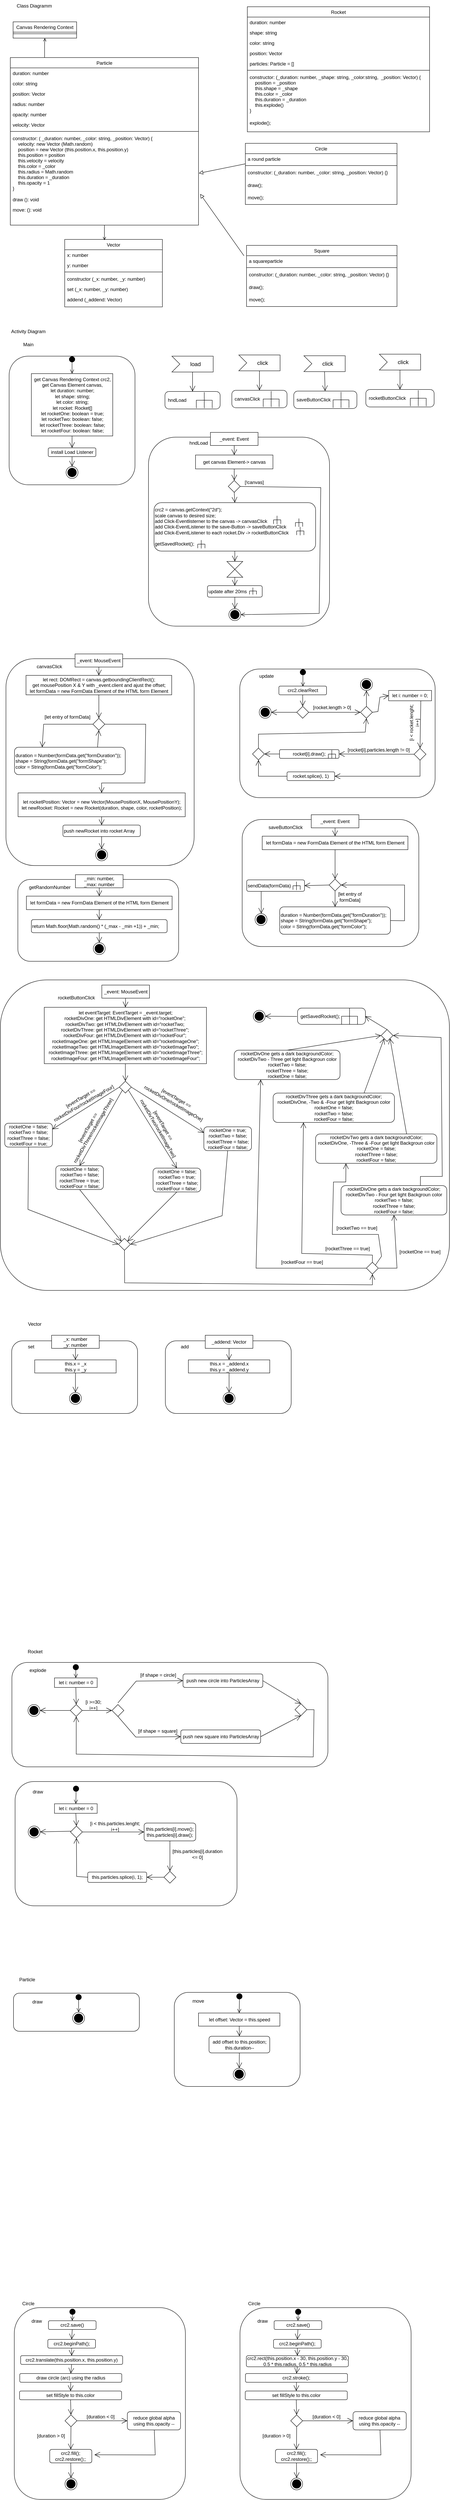 <mxfile version="20.8.20" type="device"><diagram id="C5RBs43oDa-KdzZeNtuy" name="Page-1"><mxGraphModel dx="1249" dy="500" grid="0" gridSize="10" guides="1" tooltips="1" connect="1" arrows="1" fold="1" page="1" pageScale="1" pageWidth="1169" pageHeight="827" math="0" shadow="0"><root><mxCell id="WIyWlLk6GJQsqaUBKTNV-0"/><mxCell id="WIyWlLk6GJQsqaUBKTNV-1" parent="WIyWlLk6GJQsqaUBKTNV-0"/><mxCell id="xjlvsG0Rx4s4zFjg4Ffm-312" value="" style="rounded=1;whiteSpace=wrap;html=1;" vertex="1" parent="WIyWlLk6GJQsqaUBKTNV-1"><mxGeometry x="59" y="4518" width="559" height="313" as="geometry"/></mxCell><mxCell id="zkfFHV4jXpPFQw0GAbJ--0" value="Particle" style="swimlane;fontStyle=0;align=center;verticalAlign=top;childLayout=stackLayout;horizontal=1;startSize=26;horizontalStack=0;resizeParent=1;resizeLast=0;collapsible=1;marginBottom=0;rounded=0;shadow=0;strokeWidth=1;" parent="WIyWlLk6GJQsqaUBKTNV-1" vertex="1"><mxGeometry x="47" y="176" width="474" height="422" as="geometry"><mxRectangle x="230" y="140" width="160" height="26" as="alternateBounds"/></mxGeometry></mxCell><mxCell id="UV0hzFTPQ0rU6zevAVB0-34" value="duration: number" style="text;align=left;verticalAlign=top;spacingLeft=4;spacingRight=4;overflow=hidden;rotatable=0;points=[[0,0.5],[1,0.5]];portConstraint=eastwest;" parent="zkfFHV4jXpPFQw0GAbJ--0" vertex="1"><mxGeometry y="26" width="474" height="26" as="geometry"/></mxCell><mxCell id="UV0hzFTPQ0rU6zevAVB0-33" value="color: string" style="text;align=left;verticalAlign=top;spacingLeft=4;spacingRight=4;overflow=hidden;rotatable=0;points=[[0,0.5],[1,0.5]];portConstraint=eastwest;" parent="zkfFHV4jXpPFQw0GAbJ--0" vertex="1"><mxGeometry y="52" width="474" height="26" as="geometry"/></mxCell><mxCell id="zkfFHV4jXpPFQw0GAbJ--1" value="position: Vector" style="text;align=left;verticalAlign=top;spacingLeft=4;spacingRight=4;overflow=hidden;rotatable=0;points=[[0,0.5],[1,0.5]];portConstraint=eastwest;" parent="zkfFHV4jXpPFQw0GAbJ--0" vertex="1"><mxGeometry y="78" width="474" height="26" as="geometry"/></mxCell><mxCell id="UV0hzFTPQ0rU6zevAVB0-31" value="radius: number" style="text;align=left;verticalAlign=top;spacingLeft=4;spacingRight=4;overflow=hidden;rotatable=0;points=[[0,0.5],[1,0.5]];portConstraint=eastwest;" parent="zkfFHV4jXpPFQw0GAbJ--0" vertex="1"><mxGeometry y="104" width="474" height="26" as="geometry"/></mxCell><mxCell id="UV0hzFTPQ0rU6zevAVB0-35" value="opacity: number" style="text;align=left;verticalAlign=top;spacingLeft=4;spacingRight=4;overflow=hidden;rotatable=0;points=[[0,0.5],[1,0.5]];portConstraint=eastwest;" parent="zkfFHV4jXpPFQw0GAbJ--0" vertex="1"><mxGeometry y="130" width="474" height="26" as="geometry"/></mxCell><mxCell id="zkfFHV4jXpPFQw0GAbJ--2" value="velocity: Vector" style="text;align=left;verticalAlign=top;spacingLeft=4;spacingRight=4;overflow=hidden;rotatable=0;points=[[0,0.5],[1,0.5]];portConstraint=eastwest;rounded=0;shadow=0;html=0;" parent="zkfFHV4jXpPFQw0GAbJ--0" vertex="1"><mxGeometry y="156" width="474" height="26" as="geometry"/></mxCell><mxCell id="zkfFHV4jXpPFQw0GAbJ--4" value="" style="line;html=1;strokeWidth=1;align=left;verticalAlign=middle;spacingTop=-1;spacingLeft=3;spacingRight=3;rotatable=0;labelPosition=right;points=[];portConstraint=eastwest;" parent="zkfFHV4jXpPFQw0GAbJ--0" vertex="1"><mxGeometry y="182" width="474" height="8" as="geometry"/></mxCell><mxCell id="qq52ZGaZnbaA33U1IVjf-2" value="constructor: ( _duration: number, _color: string, _position: Vector) {&#10;    velocity: new Vector (Math.random)&#10;    position = new Vector (this.position.x, this.position.y)&#10;    this.position = position&#10;    this.velocity = velocity&#10;    this.color = _color&#10;    this.radius = Math.random&#10;    this.duration = _duration&#10;    this.opacity = 1   &#10;}&#10;" style="text;align=left;verticalAlign=top;spacingLeft=4;spacingRight=4;overflow=hidden;rotatable=0;points=[[0,0.5],[1,0.5]];portConstraint=eastwest;rounded=0;shadow=0;html=0;" parent="zkfFHV4jXpPFQw0GAbJ--0" vertex="1"><mxGeometry y="190" width="474" height="154" as="geometry"/></mxCell><mxCell id="qq52ZGaZnbaA33U1IVjf-4" value="draw (): void" style="text;align=left;verticalAlign=top;spacingLeft=4;spacingRight=4;overflow=hidden;rotatable=0;points=[[0,0.5],[1,0.5]];portConstraint=eastwest;rounded=0;shadow=0;html=0;" parent="zkfFHV4jXpPFQw0GAbJ--0" vertex="1"><mxGeometry y="344" width="474" height="26" as="geometry"/></mxCell><mxCell id="qq52ZGaZnbaA33U1IVjf-3" value="move: (): void" style="text;align=left;verticalAlign=top;spacingLeft=4;spacingRight=4;overflow=hidden;rotatable=0;points=[[0,0.5],[1,0.5]];portConstraint=eastwest;rounded=0;shadow=0;html=0;" parent="zkfFHV4jXpPFQw0GAbJ--0" vertex="1"><mxGeometry y="370" width="474" height="26" as="geometry"/></mxCell><mxCell id="zkfFHV4jXpPFQw0GAbJ--13" value="Canvas Rendering Context" style="swimlane;fontStyle=0;align=center;verticalAlign=top;childLayout=stackLayout;horizontal=1;startSize=26;horizontalStack=0;resizeParent=1;resizeLast=0;collapsible=1;marginBottom=0;rounded=0;shadow=0;strokeWidth=1;" parent="WIyWlLk6GJQsqaUBKTNV-1" vertex="1"><mxGeometry x="54" y="86" width="160" height="41" as="geometry"><mxRectangle x="330" y="360" width="170" height="26" as="alternateBounds"/></mxGeometry></mxCell><mxCell id="zkfFHV4jXpPFQw0GAbJ--15" value="" style="line;html=1;strokeWidth=1;align=left;verticalAlign=middle;spacingTop=-1;spacingLeft=3;spacingRight=3;rotatable=0;labelPosition=right;points=[];portConstraint=eastwest;" parent="zkfFHV4jXpPFQw0GAbJ--13" vertex="1"><mxGeometry y="26" width="160" height="8" as="geometry"/></mxCell><mxCell id="zkfFHV4jXpPFQw0GAbJ--17" value="Vector" style="swimlane;fontStyle=0;align=center;verticalAlign=top;childLayout=stackLayout;horizontal=1;startSize=26;horizontalStack=0;resizeParent=1;resizeLast=0;collapsible=1;marginBottom=0;rounded=0;shadow=0;strokeWidth=1;" parent="WIyWlLk6GJQsqaUBKTNV-1" vertex="1"><mxGeometry x="184" y="634" width="246" height="170" as="geometry"><mxRectangle x="550" y="140" width="160" height="26" as="alternateBounds"/></mxGeometry></mxCell><mxCell id="zkfFHV4jXpPFQw0GAbJ--18" value="x: number" style="text;align=left;verticalAlign=top;spacingLeft=4;spacingRight=4;overflow=hidden;rotatable=0;points=[[0,0.5],[1,0.5]];portConstraint=eastwest;" parent="zkfFHV4jXpPFQw0GAbJ--17" vertex="1"><mxGeometry y="26" width="246" height="26" as="geometry"/></mxCell><mxCell id="zkfFHV4jXpPFQw0GAbJ--19" value="y: number" style="text;align=left;verticalAlign=top;spacingLeft=4;spacingRight=4;overflow=hidden;rotatable=0;points=[[0,0.5],[1,0.5]];portConstraint=eastwest;rounded=0;shadow=0;html=0;" parent="zkfFHV4jXpPFQw0GAbJ--17" vertex="1"><mxGeometry y="52" width="246" height="26" as="geometry"/></mxCell><mxCell id="zkfFHV4jXpPFQw0GAbJ--23" value="" style="line;html=1;strokeWidth=1;align=left;verticalAlign=middle;spacingTop=-1;spacingLeft=3;spacingRight=3;rotatable=0;labelPosition=right;points=[];portConstraint=eastwest;" parent="zkfFHV4jXpPFQw0GAbJ--17" vertex="1"><mxGeometry y="78" width="246" height="8" as="geometry"/></mxCell><mxCell id="zkfFHV4jXpPFQw0GAbJ--24" value="constructor (_x: number, _y: number)" style="text;align=left;verticalAlign=top;spacingLeft=4;spacingRight=4;overflow=hidden;rotatable=0;points=[[0,0.5],[1,0.5]];portConstraint=eastwest;" parent="zkfFHV4jXpPFQw0GAbJ--17" vertex="1"><mxGeometry y="86" width="246" height="26" as="geometry"/></mxCell><mxCell id="zkfFHV4jXpPFQw0GAbJ--25" value="set (_x: number, _y: number)" style="text;align=left;verticalAlign=top;spacingLeft=4;spacingRight=4;overflow=hidden;rotatable=0;points=[[0,0.5],[1,0.5]];portConstraint=eastwest;" parent="zkfFHV4jXpPFQw0GAbJ--17" vertex="1"><mxGeometry y="112" width="246" height="26" as="geometry"/></mxCell><mxCell id="qq52ZGaZnbaA33U1IVjf-1" value="addend (_addend: Vector)" style="text;align=left;verticalAlign=top;spacingLeft=4;spacingRight=4;overflow=hidden;rotatable=0;points=[[0,0.5],[1,0.5]];portConstraint=eastwest;" parent="zkfFHV4jXpPFQw0GAbJ--17" vertex="1"><mxGeometry y="138" width="246" height="26" as="geometry"/></mxCell><mxCell id="zkfFHV4jXpPFQw0GAbJ--26" value="" style="endArrow=open;shadow=0;strokeWidth=1;rounded=0;endFill=1;edgeStyle=elbowEdgeStyle;elbow=vertical;entryX=0.407;entryY=0.011;entryDx=0;entryDy=0;entryPerimeter=0;" parent="WIyWlLk6GJQsqaUBKTNV-1" source="zkfFHV4jXpPFQw0GAbJ--0" target="zkfFHV4jXpPFQw0GAbJ--17" edge="1"><mxGeometry x="0.5" y="41" relative="1" as="geometry"><mxPoint x="374" y="485" as="sourcePoint"/><mxPoint x="510" y="523" as="targetPoint"/><mxPoint x="-40" y="32" as="offset"/></mxGeometry></mxCell><mxCell id="qq52ZGaZnbaA33U1IVjf-5" value="" style="endArrow=open;shadow=0;strokeWidth=1;rounded=0;endFill=1;edgeStyle=elbowEdgeStyle;elbow=vertical;exitX=0.182;exitY=0;exitDx=0;exitDy=0;exitPerimeter=0;entryX=0.5;entryY=1;entryDx=0;entryDy=0;" parent="WIyWlLk6GJQsqaUBKTNV-1" source="zkfFHV4jXpPFQw0GAbJ--0" target="zkfFHV4jXpPFQw0GAbJ--13" edge="1"><mxGeometry x="0.5" y="41" relative="1" as="geometry"><mxPoint x="140" y="204" as="sourcePoint"/><mxPoint x="134" y="183" as="targetPoint"/><mxPoint x="-40" y="32" as="offset"/><Array as="points"><mxPoint x="158" y="144"/></Array></mxGeometry></mxCell><mxCell id="qq52ZGaZnbaA33U1IVjf-6" value="Class Diagramm" style="text;html=1;strokeColor=none;fillColor=none;align=center;verticalAlign=middle;whiteSpace=wrap;rounded=0;" parent="WIyWlLk6GJQsqaUBKTNV-1" vertex="1"><mxGeometry x="50" y="31" width="115" height="30" as="geometry"/></mxCell><mxCell id="qq52ZGaZnbaA33U1IVjf-7" value="Activity Diagram" style="text;html=1;strokeColor=none;fillColor=none;align=center;verticalAlign=middle;whiteSpace=wrap;rounded=0;" parent="WIyWlLk6GJQsqaUBKTNV-1" vertex="1"><mxGeometry x="40" y="851" width="105" height="30" as="geometry"/></mxCell><mxCell id="qq52ZGaZnbaA33U1IVjf-8" value="Main" style="text;html=1;strokeColor=none;fillColor=none;align=center;verticalAlign=middle;whiteSpace=wrap;rounded=0;" parent="WIyWlLk6GJQsqaUBKTNV-1" vertex="1"><mxGeometry x="40" y="884" width="105" height="30" as="geometry"/></mxCell><mxCell id="UV0hzFTPQ0rU6zevAVB0-4" value="Rocket" style="swimlane;fontStyle=0;align=center;verticalAlign=top;childLayout=stackLayout;horizontal=1;startSize=26;horizontalStack=0;resizeParent=1;resizeLast=0;collapsible=1;marginBottom=0;rounded=0;shadow=0;strokeWidth=1;" parent="WIyWlLk6GJQsqaUBKTNV-1" vertex="1"><mxGeometry x="644" y="48" width="459" height="315" as="geometry"><mxRectangle x="230" y="140" width="160" height="26" as="alternateBounds"/></mxGeometry></mxCell><mxCell id="bEThdC9W6WrgULL-6las-0" value="duration: number" style="text;align=left;verticalAlign=top;spacingLeft=4;spacingRight=4;overflow=hidden;rotatable=0;points=[[0,0.5],[1,0.5]];portConstraint=eastwest;" parent="UV0hzFTPQ0rU6zevAVB0-4" vertex="1"><mxGeometry y="26" width="459" height="26" as="geometry"/></mxCell><mxCell id="UV0hzFTPQ0rU6zevAVB0-28" value="shape: string" style="text;align=left;verticalAlign=top;spacingLeft=4;spacingRight=4;overflow=hidden;rotatable=0;points=[[0,0.5],[1,0.5]];portConstraint=eastwest;" parent="UV0hzFTPQ0rU6zevAVB0-4" vertex="1"><mxGeometry y="52" width="459" height="26" as="geometry"/></mxCell><mxCell id="UV0hzFTPQ0rU6zevAVB0-27" value="color: string" style="text;align=left;verticalAlign=top;spacingLeft=4;spacingRight=4;overflow=hidden;rotatable=0;points=[[0,0.5],[1,0.5]];portConstraint=eastwest;" parent="UV0hzFTPQ0rU6zevAVB0-4" vertex="1"><mxGeometry y="78" width="459" height="26" as="geometry"/></mxCell><mxCell id="UV0hzFTPQ0rU6zevAVB0-5" value="position: Vector" style="text;align=left;verticalAlign=top;spacingLeft=4;spacingRight=4;overflow=hidden;rotatable=0;points=[[0,0.5],[1,0.5]];portConstraint=eastwest;" parent="UV0hzFTPQ0rU6zevAVB0-4" vertex="1"><mxGeometry y="104" width="459" height="26" as="geometry"/></mxCell><mxCell id="UV0hzFTPQ0rU6zevAVB0-36" value="particles: Particle = []" style="text;align=left;verticalAlign=top;spacingLeft=4;spacingRight=4;overflow=hidden;rotatable=0;points=[[0,0.5],[1,0.5]];portConstraint=eastwest;" parent="UV0hzFTPQ0rU6zevAVB0-4" vertex="1"><mxGeometry y="130" width="459" height="26" as="geometry"/></mxCell><mxCell id="UV0hzFTPQ0rU6zevAVB0-7" value="" style="line;html=1;strokeWidth=1;align=left;verticalAlign=middle;spacingTop=-1;spacingLeft=3;spacingRight=3;rotatable=0;labelPosition=right;points=[];portConstraint=eastwest;" parent="UV0hzFTPQ0rU6zevAVB0-4" vertex="1"><mxGeometry y="156" width="459" height="8" as="geometry"/></mxCell><mxCell id="UV0hzFTPQ0rU6zevAVB0-8" value="constructor: (_duration: number, _shape: string, _color:string,  _position: Vector) {&#10;    position = _position&#10;    this.shape = _shape&#10;    this.color = _color&#10;    this.duration = _duration&#10;    this.explode()&#10;}" style="text;align=left;verticalAlign=top;spacingLeft=4;spacingRight=4;overflow=hidden;rotatable=0;points=[[0,0.5],[1,0.5]];portConstraint=eastwest;rounded=0;shadow=0;html=0;" parent="UV0hzFTPQ0rU6zevAVB0-4" vertex="1"><mxGeometry y="164" width="459" height="115" as="geometry"/></mxCell><mxCell id="bEThdC9W6WrgULL-6las-10" value="explode();" style="text;align=left;verticalAlign=top;spacingLeft=4;spacingRight=4;overflow=hidden;rotatable=0;points=[[0,0.5],[1,0.5]];portConstraint=eastwest;rounded=0;shadow=0;html=0;" parent="UV0hzFTPQ0rU6zevAVB0-4" vertex="1"><mxGeometry y="279" width="459" height="31" as="geometry"/></mxCell><mxCell id="bEThdC9W6WrgULL-6las-12" value="Circle" style="swimlane;fontStyle=0;align=center;verticalAlign=top;childLayout=stackLayout;horizontal=1;startSize=26;horizontalStack=0;resizeParent=1;resizeLast=0;collapsible=1;marginBottom=0;rounded=0;shadow=0;strokeWidth=1;" parent="WIyWlLk6GJQsqaUBKTNV-1" vertex="1"><mxGeometry x="639" y="392" width="382" height="154" as="geometry"><mxRectangle x="230" y="140" width="160" height="26" as="alternateBounds"/></mxGeometry></mxCell><mxCell id="bEThdC9W6WrgULL-6las-13" value="a round particle" style="text;align=left;verticalAlign=top;spacingLeft=4;spacingRight=4;overflow=hidden;rotatable=0;points=[[0,0.5],[1,0.5]];portConstraint=eastwest;" parent="bEThdC9W6WrgULL-6las-12" vertex="1"><mxGeometry y="26" width="382" height="26" as="geometry"/></mxCell><mxCell id="bEThdC9W6WrgULL-6las-18" value="" style="line;html=1;strokeWidth=1;align=left;verticalAlign=middle;spacingTop=-1;spacingLeft=3;spacingRight=3;rotatable=0;labelPosition=right;points=[];portConstraint=eastwest;" parent="bEThdC9W6WrgULL-6las-12" vertex="1"><mxGeometry y="52" width="382" height="8" as="geometry"/></mxCell><mxCell id="MRaFH3fu8NzFjpIfR8Xi-1" value="constructor: (_duration: number, _color: string, _position: Vector) {}" style="text;align=left;verticalAlign=top;spacingLeft=4;spacingRight=4;overflow=hidden;rotatable=0;points=[[0,0.5],[1,0.5]];portConstraint=eastwest;rounded=0;shadow=0;html=0;" parent="bEThdC9W6WrgULL-6las-12" vertex="1"><mxGeometry y="60" width="382" height="32" as="geometry"/></mxCell><mxCell id="bEThdC9W6WrgULL-6las-20" value="draw();" style="text;align=left;verticalAlign=top;spacingLeft=4;spacingRight=4;overflow=hidden;rotatable=0;points=[[0,0.5],[1,0.5]];portConstraint=eastwest;rounded=0;shadow=0;html=0;" parent="bEThdC9W6WrgULL-6las-12" vertex="1"><mxGeometry y="92" width="382" height="31" as="geometry"/></mxCell><mxCell id="MRaFH3fu8NzFjpIfR8Xi-2" value="move();" style="text;align=left;verticalAlign=top;spacingLeft=4;spacingRight=4;overflow=hidden;rotatable=0;points=[[0,0.5],[1,0.5]];portConstraint=eastwest;rounded=0;shadow=0;html=0;" parent="bEThdC9W6WrgULL-6las-12" vertex="1"><mxGeometry y="123" width="382" height="31" as="geometry"/></mxCell><mxCell id="bEThdC9W6WrgULL-6las-26" value="Square" style="swimlane;fontStyle=0;align=center;verticalAlign=top;childLayout=stackLayout;horizontal=1;startSize=26;horizontalStack=0;resizeParent=1;resizeLast=0;collapsible=1;marginBottom=0;rounded=0;shadow=0;strokeWidth=1;" parent="WIyWlLk6GJQsqaUBKTNV-1" vertex="1"><mxGeometry x="642" y="649" width="379" height="154" as="geometry"><mxRectangle x="230" y="140" width="160" height="26" as="alternateBounds"/></mxGeometry></mxCell><mxCell id="bEThdC9W6WrgULL-6las-27" value="a squareparticle" style="text;align=left;verticalAlign=top;spacingLeft=4;spacingRight=4;overflow=hidden;rotatable=0;points=[[0,0.5],[1,0.5]];portConstraint=eastwest;" parent="bEThdC9W6WrgULL-6las-26" vertex="1"><mxGeometry y="26" width="379" height="26" as="geometry"/></mxCell><mxCell id="bEThdC9W6WrgULL-6las-28" value="" style="line;html=1;strokeWidth=1;align=left;verticalAlign=middle;spacingTop=-1;spacingLeft=3;spacingRight=3;rotatable=0;labelPosition=right;points=[];portConstraint=eastwest;" parent="bEThdC9W6WrgULL-6las-26" vertex="1"><mxGeometry y="52" width="379" height="8" as="geometry"/></mxCell><mxCell id="bEThdC9W6WrgULL-6las-29" value="constructor: (_duration: number, _color: string, _position: Vector) {}" style="text;align=left;verticalAlign=top;spacingLeft=4;spacingRight=4;overflow=hidden;rotatable=0;points=[[0,0.5],[1,0.5]];portConstraint=eastwest;rounded=0;shadow=0;html=0;" parent="bEThdC9W6WrgULL-6las-26" vertex="1"><mxGeometry y="60" width="379" height="32" as="geometry"/></mxCell><mxCell id="bEThdC9W6WrgULL-6las-30" value="draw();" style="text;align=left;verticalAlign=top;spacingLeft=4;spacingRight=4;overflow=hidden;rotatable=0;points=[[0,0.5],[1,0.5]];portConstraint=eastwest;rounded=0;shadow=0;html=0;" parent="bEThdC9W6WrgULL-6las-26" vertex="1"><mxGeometry y="92" width="379" height="31" as="geometry"/></mxCell><mxCell id="MRaFH3fu8NzFjpIfR8Xi-0" value="move();" style="text;align=left;verticalAlign=top;spacingLeft=4;spacingRight=4;overflow=hidden;rotatable=0;points=[[0,0.5],[1,0.5]];portConstraint=eastwest;rounded=0;shadow=0;html=0;" parent="bEThdC9W6WrgULL-6las-26" vertex="1"><mxGeometry y="123" width="379" height="31" as="geometry"/></mxCell><mxCell id="bEThdC9W6WrgULL-6las-31" value="" style="endArrow=block;html=1;rounded=0;align=center;verticalAlign=bottom;endFill=0;labelBackgroundColor=none;endSize=8;entryX=1.002;entryY=0.658;entryDx=0;entryDy=0;entryPerimeter=0;exitX=0;exitY=0.986;exitDx=0;exitDy=0;exitPerimeter=0;" parent="WIyWlLk6GJQsqaUBKTNV-1" source="bEThdC9W6WrgULL-6las-13" target="qq52ZGaZnbaA33U1IVjf-2" edge="1"><mxGeometry relative="1" as="geometry"><mxPoint x="460" y="641" as="sourcePoint"/><mxPoint x="620" y="641" as="targetPoint"/></mxGeometry></mxCell><mxCell id="bEThdC9W6WrgULL-6las-32" value="" style="resizable=0;html=1;align=center;verticalAlign=top;labelBackgroundColor=none;" parent="bEThdC9W6WrgULL-6las-31" connectable="0" vertex="1"><mxGeometry relative="1" as="geometry"/></mxCell><mxCell id="bEThdC9W6WrgULL-6las-35" value="" style="endArrow=block;html=1;rounded=0;align=center;verticalAlign=bottom;endFill=0;labelBackgroundColor=none;endSize=8;entryX=1.009;entryY=-0.014;entryDx=0;entryDy=0;entryPerimeter=0;exitX=-0.017;exitY=0.008;exitDx=0;exitDy=0;exitPerimeter=0;" parent="WIyWlLk6GJQsqaUBKTNV-1" source="bEThdC9W6WrgULL-6las-27" target="qq52ZGaZnbaA33U1IVjf-4" edge="1"><mxGeometry relative="1" as="geometry"><mxPoint x="659" y="464" as="sourcePoint"/><mxPoint x="542" y="513" as="targetPoint"/></mxGeometry></mxCell><mxCell id="bEThdC9W6WrgULL-6las-36" value="" style="resizable=0;html=1;align=center;verticalAlign=top;labelBackgroundColor=none;" parent="bEThdC9W6WrgULL-6las-35" connectable="0" vertex="1"><mxGeometry relative="1" as="geometry"/></mxCell><mxCell id="bEThdC9W6WrgULL-6las-37" value="" style="rounded=1;whiteSpace=wrap;html=1;" parent="WIyWlLk6GJQsqaUBKTNV-1" vertex="1"><mxGeometry x="50.5" y="3408" width="317" height="183" as="geometry"/></mxCell><mxCell id="bEThdC9W6WrgULL-6las-40" value="this.x = _x&lt;br&gt;this.y = _y" style="html=1;" parent="WIyWlLk6GJQsqaUBKTNV-1" vertex="1"><mxGeometry x="108.5" y="3456" width="205" height="33" as="geometry"/></mxCell><mxCell id="bEThdC9W6WrgULL-6las-41" value="" style="endArrow=open;endFill=1;endSize=12;html=1;rounded=0;exitX=0.5;exitY=1;exitDx=0;exitDy=0;entryX=0.5;entryY=0;entryDx=0;entryDy=0;" parent="WIyWlLk6GJQsqaUBKTNV-1" source="bEThdC9W6WrgULL-6las-45" target="bEThdC9W6WrgULL-6las-40" edge="1"><mxGeometry width="160" relative="1" as="geometry"><mxPoint x="209.5" y="3476" as="sourcePoint"/><mxPoint x="213.5" y="3496" as="targetPoint"/></mxGeometry></mxCell><mxCell id="bEThdC9W6WrgULL-6las-42" value="" style="ellipse;html=1;shape=endState;fillColor=strokeColor;" parent="WIyWlLk6GJQsqaUBKTNV-1" vertex="1"><mxGeometry x="196" y="3538" width="30" height="30" as="geometry"/></mxCell><mxCell id="bEThdC9W6WrgULL-6las-43" value="" style="endArrow=open;endFill=1;endSize=12;html=1;rounded=0;" parent="WIyWlLk6GJQsqaUBKTNV-1" source="bEThdC9W6WrgULL-6las-40" target="bEThdC9W6WrgULL-6las-42" edge="1"><mxGeometry width="160" relative="1" as="geometry"><mxPoint x="71.5" y="3572" as="sourcePoint"/><mxPoint x="231.5" y="3572" as="targetPoint"/></mxGeometry></mxCell><mxCell id="bEThdC9W6WrgULL-6las-44" value="Vector" style="text;html=1;strokeColor=none;fillColor=none;align=center;verticalAlign=middle;whiteSpace=wrap;rounded=0;" parent="WIyWlLk6GJQsqaUBKTNV-1" vertex="1"><mxGeometry x="56" y="3351" width="105" height="30" as="geometry"/></mxCell><mxCell id="bEThdC9W6WrgULL-6las-45" value="_x: number&lt;br&gt;_y: number" style="rounded=0;whiteSpace=wrap;html=1;" parent="WIyWlLk6GJQsqaUBKTNV-1" vertex="1"><mxGeometry x="151" y="3394" width="120" height="33" as="geometry"/></mxCell><mxCell id="bEThdC9W6WrgULL-6las-46" value="set" style="text;html=1;strokeColor=none;fillColor=none;align=center;verticalAlign=middle;whiteSpace=wrap;rounded=0;" parent="WIyWlLk6GJQsqaUBKTNV-1" vertex="1"><mxGeometry x="47" y="3408" width="105" height="30" as="geometry"/></mxCell><mxCell id="bEThdC9W6WrgULL-6las-47" value="" style="rounded=1;whiteSpace=wrap;html=1;" parent="WIyWlLk6GJQsqaUBKTNV-1" vertex="1"><mxGeometry x="437.5" y="3408" width="317" height="183" as="geometry"/></mxCell><mxCell id="bEThdC9W6WrgULL-6las-48" value="this.x = _addend.x&lt;br&gt;this.y = _addend.y" style="html=1;" parent="WIyWlLk6GJQsqaUBKTNV-1" vertex="1"><mxGeometry x="495.5" y="3456" width="205" height="33" as="geometry"/></mxCell><mxCell id="bEThdC9W6WrgULL-6las-49" value="" style="endArrow=open;endFill=1;endSize=12;html=1;rounded=0;exitX=0.5;exitY=1;exitDx=0;exitDy=0;entryX=0.5;entryY=0;entryDx=0;entryDy=0;" parent="WIyWlLk6GJQsqaUBKTNV-1" source="bEThdC9W6WrgULL-6las-52" target="bEThdC9W6WrgULL-6las-48" edge="1"><mxGeometry width="160" relative="1" as="geometry"><mxPoint x="596.5" y="3476" as="sourcePoint"/><mxPoint x="600.5" y="3496" as="targetPoint"/></mxGeometry></mxCell><mxCell id="bEThdC9W6WrgULL-6las-50" value="" style="ellipse;html=1;shape=endState;fillColor=strokeColor;" parent="WIyWlLk6GJQsqaUBKTNV-1" vertex="1"><mxGeometry x="583" y="3538" width="30" height="30" as="geometry"/></mxCell><mxCell id="bEThdC9W6WrgULL-6las-51" value="" style="endArrow=open;endFill=1;endSize=12;html=1;rounded=0;" parent="WIyWlLk6GJQsqaUBKTNV-1" source="bEThdC9W6WrgULL-6las-48" target="bEThdC9W6WrgULL-6las-50" edge="1"><mxGeometry width="160" relative="1" as="geometry"><mxPoint x="458.5" y="3572" as="sourcePoint"/><mxPoint x="618.5" y="3572" as="targetPoint"/></mxGeometry></mxCell><mxCell id="bEThdC9W6WrgULL-6las-52" value="_addend: Vector" style="rounded=0;whiteSpace=wrap;html=1;" parent="WIyWlLk6GJQsqaUBKTNV-1" vertex="1"><mxGeometry x="538" y="3394" width="120" height="33" as="geometry"/></mxCell><mxCell id="bEThdC9W6WrgULL-6las-53" value="add" style="text;html=1;strokeColor=none;fillColor=none;align=center;verticalAlign=middle;whiteSpace=wrap;rounded=0;" parent="WIyWlLk6GJQsqaUBKTNV-1" vertex="1"><mxGeometry x="434" y="3408" width="105" height="30" as="geometry"/></mxCell><mxCell id="bEThdC9W6WrgULL-6las-54" value="Rocket" style="text;html=1;strokeColor=none;fillColor=none;align=center;verticalAlign=middle;whiteSpace=wrap;rounded=0;" parent="WIyWlLk6GJQsqaUBKTNV-1" vertex="1"><mxGeometry x="57" y="4176" width="105" height="30" as="geometry"/></mxCell><mxCell id="bEThdC9W6WrgULL-6las-55" value="" style="rounded=1;whiteSpace=wrap;html=1;movable=1;resizable=1;rotatable=1;deletable=1;editable=1;locked=0;connectable=1;" parent="WIyWlLk6GJQsqaUBKTNV-1" vertex="1"><mxGeometry x="51" y="4218" width="796" height="263" as="geometry"/></mxCell><mxCell id="bEThdC9W6WrgULL-6las-56" value="" style="html=1;verticalAlign=bottom;startArrow=circle;startFill=1;endArrow=open;startSize=6;endSize=8;edgeStyle=elbowEdgeStyle;elbow=vertical;curved=0;rounded=0;entryX=0.5;entryY=0;entryDx=0;entryDy=0;" parent="WIyWlLk6GJQsqaUBKTNV-1" target="bEThdC9W6WrgULL-6las-58" edge="1"><mxGeometry width="80" relative="1" as="geometry"><mxPoint x="212" y="4222" as="sourcePoint"/><mxPoint x="209.5" y="4249" as="targetPoint"/></mxGeometry></mxCell><mxCell id="bEThdC9W6WrgULL-6las-58" value="let i: number = 0" style="html=1;" parent="WIyWlLk6GJQsqaUBKTNV-1" vertex="1"><mxGeometry x="158.25" y="4257" width="107.5" height="24" as="geometry"/></mxCell><mxCell id="bEThdC9W6WrgULL-6las-59" value="" style="endArrow=open;endFill=1;endSize=12;html=1;rounded=0;exitX=0.5;exitY=1;exitDx=0;exitDy=0;entryX=0.5;entryY=0;entryDx=0;entryDy=0;" parent="WIyWlLk6GJQsqaUBKTNV-1" source="bEThdC9W6WrgULL-6las-58" target="bEThdC9W6WrgULL-6las-63" edge="1"><mxGeometry width="160" relative="1" as="geometry"><mxPoint x="232" y="4324" as="sourcePoint"/><mxPoint x="186" y="4330" as="targetPoint"/></mxGeometry></mxCell><mxCell id="bEThdC9W6WrgULL-6las-60" value="" style="ellipse;html=1;shape=endState;fillColor=strokeColor;" parent="WIyWlLk6GJQsqaUBKTNV-1" vertex="1"><mxGeometry x="91.5" y="4324" width="30" height="30" as="geometry"/></mxCell><mxCell id="bEThdC9W6WrgULL-6las-61" value="" style="endArrow=open;endFill=1;endSize=12;html=1;rounded=0;exitX=0;exitY=0.5;exitDx=0;exitDy=0;" parent="WIyWlLk6GJQsqaUBKTNV-1" source="bEThdC9W6WrgULL-6las-63" target="bEThdC9W6WrgULL-6las-60" edge="1"><mxGeometry width="160" relative="1" as="geometry"><mxPoint x="210" y="4394" as="sourcePoint"/><mxPoint x="232" y="4382" as="targetPoint"/></mxGeometry></mxCell><mxCell id="bEThdC9W6WrgULL-6las-62" value="explode" style="text;html=1;strokeColor=none;fillColor=none;align=center;verticalAlign=middle;whiteSpace=wrap;rounded=0;" parent="WIyWlLk6GJQsqaUBKTNV-1" vertex="1"><mxGeometry x="63.5" y="4223" width="105" height="30" as="geometry"/></mxCell><mxCell id="bEThdC9W6WrgULL-6las-63" value="" style="rhombus;fontColor=#FF0000;" parent="WIyWlLk6GJQsqaUBKTNV-1" vertex="1"><mxGeometry x="198" y="4324" width="30" height="30" as="geometry"/></mxCell><mxCell id="bEThdC9W6WrgULL-6las-64" value="" style="endArrow=open;endFill=1;endSize=12;html=1;rounded=0;exitX=1;exitY=0.5;exitDx=0;exitDy=0;entryX=0;entryY=0.5;entryDx=0;entryDy=0;" parent="WIyWlLk6GJQsqaUBKTNV-1" source="bEThdC9W6WrgULL-6las-63" target="bEThdC9W6WrgULL-6las-65" edge="1"><mxGeometry width="160" relative="1" as="geometry"><mxPoint x="220" y="4303" as="sourcePoint"/><mxPoint x="213" y="4405" as="targetPoint"/></mxGeometry></mxCell><mxCell id="bEThdC9W6WrgULL-6las-65" value="" style="rhombus;fontColor=#FF0000;" parent="WIyWlLk6GJQsqaUBKTNV-1" vertex="1"><mxGeometry x="303" y="4324" width="30" height="30" as="geometry"/></mxCell><mxCell id="bEThdC9W6WrgULL-6las-67" value="[i &amp;gt;=30;&lt;br&gt;i++]" style="text;html=1;strokeColor=none;fillColor=none;align=center;verticalAlign=middle;whiteSpace=wrap;rounded=0;" parent="WIyWlLk6GJQsqaUBKTNV-1" vertex="1"><mxGeometry x="204" y="4310" width="105" height="30" as="geometry"/></mxCell><mxCell id="bEThdC9W6WrgULL-6las-71" value="" style="endArrow=open;endFill=1;endSize=12;html=1;rounded=0;exitX=1.086;exitY=0.333;exitDx=0;exitDy=0;entryX=0;entryY=0.5;entryDx=0;entryDy=0;exitPerimeter=0;" parent="WIyWlLk6GJQsqaUBKTNV-1" source="bEThdC9W6WrgULL-6las-67" target="bEThdC9W6WrgULL-6las-72" edge="1"><mxGeometry width="160" relative="1" as="geometry"><mxPoint x="342" y="4293" as="sourcePoint"/><mxPoint x="399" y="4293" as="targetPoint"/><Array as="points"><mxPoint x="364" y="4265"/></Array></mxGeometry></mxCell><mxCell id="bEThdC9W6WrgULL-6las-72" value="&lt;font color=&quot;#000000&quot;&gt;push new circle into ParticlesArray&lt;/font&gt;" style="rounded=1;whiteSpace=wrap;html=1;fontColor=#FF0000;" parent="WIyWlLk6GJQsqaUBKTNV-1" vertex="1"><mxGeometry x="482" y="4247" width="201" height="34" as="geometry"/></mxCell><mxCell id="bEThdC9W6WrgULL-6las-77" value="[if shape = circle]" style="text;html=1;strokeColor=none;fillColor=none;align=center;verticalAlign=middle;whiteSpace=wrap;rounded=0;" parent="WIyWlLk6GJQsqaUBKTNV-1" vertex="1"><mxGeometry x="367" y="4235" width="105" height="30" as="geometry"/></mxCell><mxCell id="bEThdC9W6WrgULL-6las-78" value="[if shape = square]" style="text;html=1;strokeColor=none;fillColor=none;align=center;verticalAlign=middle;whiteSpace=wrap;rounded=0;" parent="WIyWlLk6GJQsqaUBKTNV-1" vertex="1"><mxGeometry x="366" y="4376" width="105" height="30" as="geometry"/></mxCell><mxCell id="bEThdC9W6WrgULL-6las-79" value="" style="endArrow=open;endFill=1;endSize=12;html=1;rounded=0;exitX=0.5;exitY=1;exitDx=0;exitDy=0;entryX=0;entryY=0.5;entryDx=0;entryDy=0;" parent="WIyWlLk6GJQsqaUBKTNV-1" source="bEThdC9W6WrgULL-6las-65" target="bEThdC9W6WrgULL-6las-80" edge="1"><mxGeometry width="160" relative="1" as="geometry"><mxPoint x="317" y="4465" as="sourcePoint"/><mxPoint x="398" y="4434" as="targetPoint"/><Array as="points"><mxPoint x="363" y="4406"/></Array></mxGeometry></mxCell><mxCell id="bEThdC9W6WrgULL-6las-80" value="&lt;font color=&quot;#000000&quot;&gt;push new square into ParticlesArray&lt;/font&gt;" style="rounded=1;whiteSpace=wrap;html=1;fontColor=#FF0000;" parent="WIyWlLk6GJQsqaUBKTNV-1" vertex="1"><mxGeometry x="476.5" y="4388" width="201" height="34" as="geometry"/></mxCell><mxCell id="bEThdC9W6WrgULL-6las-81" value="" style="rhombus;fontColor=#FF0000;" parent="WIyWlLk6GJQsqaUBKTNV-1" vertex="1"><mxGeometry x="764" y="4322" width="30" height="30" as="geometry"/></mxCell><mxCell id="bEThdC9W6WrgULL-6las-82" value="" style="endArrow=open;endFill=1;endSize=12;html=1;rounded=0;exitX=1;exitY=0.5;exitDx=0;exitDy=0;entryX=0.5;entryY=0;entryDx=0;entryDy=0;" parent="WIyWlLk6GJQsqaUBKTNV-1" source="bEThdC9W6WrgULL-6las-72" target="bEThdC9W6WrgULL-6las-81" edge="1"><mxGeometry width="160" relative="1" as="geometry"><mxPoint x="220" y="4404" as="sourcePoint"/><mxPoint x="220" y="4451" as="targetPoint"/></mxGeometry></mxCell><mxCell id="bEThdC9W6WrgULL-6las-84" value="" style="endArrow=open;endFill=1;endSize=12;html=1;rounded=0;exitX=1;exitY=0.5;exitDx=0;exitDy=0;entryX=0.5;entryY=1;entryDx=0;entryDy=0;" parent="WIyWlLk6GJQsqaUBKTNV-1" source="bEThdC9W6WrgULL-6las-80" target="bEThdC9W6WrgULL-6las-81" edge="1"><mxGeometry width="160" relative="1" as="geometry"><mxPoint x="693" y="4347" as="sourcePoint"/><mxPoint x="774" y="4347" as="targetPoint"/></mxGeometry></mxCell><mxCell id="bEThdC9W6WrgULL-6las-85" value="" style="endArrow=open;endFill=1;endSize=12;html=1;rounded=0;exitX=1;exitY=0.5;exitDx=0;exitDy=0;entryX=0.5;entryY=1;entryDx=0;entryDy=0;" parent="WIyWlLk6GJQsqaUBKTNV-1" source="bEThdC9W6WrgULL-6las-81" target="bEThdC9W6WrgULL-6las-63" edge="1"><mxGeometry width="160" relative="1" as="geometry"><mxPoint x="602" y="4462" as="sourcePoint"/><mxPoint x="213" y="4452" as="targetPoint"/><Array as="points"><mxPoint x="812" y="4337"/><mxPoint x="810" y="4456"/><mxPoint x="213" y="4449"/></Array></mxGeometry></mxCell><mxCell id="bEThdC9W6WrgULL-6las-86" value="Particle" style="text;html=1;strokeColor=none;fillColor=none;align=center;verticalAlign=middle;whiteSpace=wrap;rounded=0;" parent="WIyWlLk6GJQsqaUBKTNV-1" vertex="1"><mxGeometry x="36.5" y="5002" width="105" height="30" as="geometry"/></mxCell><mxCell id="bEThdC9W6WrgULL-6las-87" value="" style="rounded=1;whiteSpace=wrap;html=1;" parent="WIyWlLk6GJQsqaUBKTNV-1" vertex="1"><mxGeometry x="460" y="5049" width="317" height="237" as="geometry"/></mxCell><mxCell id="bEThdC9W6WrgULL-6las-88" value="" style="html=1;verticalAlign=bottom;startArrow=circle;startFill=1;endArrow=open;startSize=6;endSize=8;edgeStyle=elbowEdgeStyle;elbow=vertical;curved=0;rounded=0;entryX=0.5;entryY=0;entryDx=0;entryDy=0;" parent="WIyWlLk6GJQsqaUBKTNV-1" target="bEThdC9W6WrgULL-6las-90" edge="1"><mxGeometry width="80" relative="1" as="geometry"><mxPoint x="624" y="5051" as="sourcePoint"/><mxPoint x="690" y="5084" as="targetPoint"/></mxGeometry></mxCell><mxCell id="bEThdC9W6WrgULL-6las-90" value="let offset: Vector = this.speed" style="html=1;" parent="WIyWlLk6GJQsqaUBKTNV-1" vertex="1"><mxGeometry x="521" y="5101" width="205" height="33" as="geometry"/></mxCell><mxCell id="bEThdC9W6WrgULL-6las-91" value="" style="endArrow=open;endFill=1;endSize=12;html=1;rounded=0;entryX=0.5;entryY=0;entryDx=0;entryDy=0;exitX=0.5;exitY=1;exitDx=0;exitDy=0;" parent="WIyWlLk6GJQsqaUBKTNV-1" source="bEThdC9W6WrgULL-6las-90" target="bEThdC9W6WrgULL-6las-89" edge="1"><mxGeometry width="160" relative="1" as="geometry"><mxPoint x="880" y="5091" as="sourcePoint"/><mxPoint x="623" y="5137" as="targetPoint"/></mxGeometry></mxCell><mxCell id="bEThdC9W6WrgULL-6las-92" value="" style="ellipse;html=1;shape=endState;fillColor=strokeColor;" parent="WIyWlLk6GJQsqaUBKTNV-1" vertex="1"><mxGeometry x="608.5" y="5240" width="30" height="30" as="geometry"/></mxCell><mxCell id="bEThdC9W6WrgULL-6las-93" value="" style="endArrow=open;endFill=1;endSize=12;html=1;rounded=0;startArrow=none;" parent="WIyWlLk6GJQsqaUBKTNV-1" source="bEThdC9W6WrgULL-6las-89" target="bEThdC9W6WrgULL-6las-92" edge="1"><mxGeometry width="160" relative="1" as="geometry"><mxPoint x="862" y="5245" as="sourcePoint"/><mxPoint x="641" y="5213" as="targetPoint"/></mxGeometry></mxCell><mxCell id="bEThdC9W6WrgULL-6las-89" value="add offset to this.position;&lt;br&gt;this.duration--" style="rounded=1;whiteSpace=wrap;html=1;" parent="WIyWlLk6GJQsqaUBKTNV-1" vertex="1"><mxGeometry x="547.5" y="5159.5" width="153" height="42" as="geometry"/></mxCell><mxCell id="bEThdC9W6WrgULL-6las-95" value="Circle" style="text;html=1;strokeColor=none;fillColor=none;align=center;verticalAlign=middle;whiteSpace=wrap;rounded=0;" parent="WIyWlLk6GJQsqaUBKTNV-1" vertex="1"><mxGeometry x="40" y="5818" width="105" height="30" as="geometry"/></mxCell><mxCell id="bEThdC9W6WrgULL-6las-96" value="" style="rounded=1;whiteSpace=wrap;html=1;" parent="WIyWlLk6GJQsqaUBKTNV-1" vertex="1"><mxGeometry x="57" y="5843" width="431" height="483" as="geometry"/></mxCell><mxCell id="bEThdC9W6WrgULL-6las-97" value="" style="html=1;verticalAlign=bottom;startArrow=circle;startFill=1;endArrow=open;startSize=6;endSize=8;edgeStyle=elbowEdgeStyle;elbow=vertical;curved=0;rounded=0;exitX=0.34;exitY=0.005;exitDx=0;exitDy=0;entryX=0.5;entryY=0;entryDx=0;entryDy=0;exitPerimeter=0;" parent="WIyWlLk6GJQsqaUBKTNV-1" source="bEThdC9W6WrgULL-6las-96" target="bEThdC9W6WrgULL-6las-98" edge="1"><mxGeometry width="80" relative="1" as="geometry"><mxPoint x="191" y="5891.28" as="sourcePoint"/><mxPoint x="274" y="5897" as="targetPoint"/></mxGeometry></mxCell><mxCell id="bEThdC9W6WrgULL-6las-98" value="crc2.save()" style="rounded=1;whiteSpace=wrap;html=1;" parent="WIyWlLk6GJQsqaUBKTNV-1" vertex="1"><mxGeometry x="143" y="5876" width="120" height="22" as="geometry"/></mxCell><mxCell id="bEThdC9W6WrgULL-6las-100" value="" style="endArrow=open;endFill=1;endSize=12;html=1;rounded=0;exitX=0.5;exitY=1;exitDx=0;exitDy=0;entryX=0.5;entryY=0;entryDx=0;entryDy=0;" parent="WIyWlLk6GJQsqaUBKTNV-1" source="bEThdC9W6WrgULL-6las-98" target="xjlvsG0Rx4s4zFjg4Ffm-330" edge="1"><mxGeometry width="160" relative="1" as="geometry"><mxPoint x="204" y="5945" as="sourcePoint"/><mxPoint x="204.5" y="5949" as="targetPoint"/></mxGeometry></mxCell><mxCell id="bEThdC9W6WrgULL-6las-101" value="" style="ellipse;html=1;shape=endState;fillColor=strokeColor;" parent="WIyWlLk6GJQsqaUBKTNV-1" vertex="1"><mxGeometry x="184.75" y="6272" width="30" height="30" as="geometry"/></mxCell><mxCell id="bEThdC9W6WrgULL-6las-102" value="" style="endArrow=open;endFill=1;endSize=12;html=1;rounded=0;exitX=0.5;exitY=1;exitDx=0;exitDy=0;" parent="WIyWlLk6GJQsqaUBKTNV-1" source="bEThdC9W6WrgULL-6las-123" target="bEThdC9W6WrgULL-6las-101" edge="1"><mxGeometry width="160" relative="1" as="geometry"><mxPoint x="193.25" y="6259" as="sourcePoint"/><mxPoint x="192.25" y="6337" as="targetPoint"/><Array as="points"><mxPoint x="199.75" y="6271"/></Array></mxGeometry></mxCell><mxCell id="bEThdC9W6WrgULL-6las-103" value="move" style="text;html=1;strokeColor=none;fillColor=none;align=center;verticalAlign=middle;whiteSpace=wrap;rounded=0;" parent="WIyWlLk6GJQsqaUBKTNV-1" vertex="1"><mxGeometry x="468" y="5056" width="105" height="30" as="geometry"/></mxCell><mxCell id="bEThdC9W6WrgULL-6las-104" value="draw" style="text;html=1;strokeColor=none;fillColor=none;align=center;verticalAlign=middle;whiteSpace=wrap;rounded=0;" parent="WIyWlLk6GJQsqaUBKTNV-1" vertex="1"><mxGeometry x="61" y="5862" width="105" height="30" as="geometry"/></mxCell><mxCell id="bEThdC9W6WrgULL-6las-106" value="crc2.translate(this.position.x, this.position.y)" style="rounded=1;whiteSpace=wrap;html=1;" parent="WIyWlLk6GJQsqaUBKTNV-1" vertex="1"><mxGeometry x="73" y="5964" width="257" height="22" as="geometry"/></mxCell><mxCell id="bEThdC9W6WrgULL-6las-109" value="draw circle (arc) using the radius" style="rounded=1;whiteSpace=wrap;html=1;" parent="WIyWlLk6GJQsqaUBKTNV-1" vertex="1"><mxGeometry x="70.75" y="6009" width="257" height="22" as="geometry"/></mxCell><mxCell id="bEThdC9W6WrgULL-6las-113" value="" style="endArrow=open;endFill=1;endSize=12;html=1;rounded=0;exitX=0.5;exitY=1;exitDx=0;exitDy=0;entryX=0.5;entryY=0;entryDx=0;entryDy=0;" parent="WIyWlLk6GJQsqaUBKTNV-1" source="bEThdC9W6WrgULL-6las-106" target="bEThdC9W6WrgULL-6las-109" edge="1"><mxGeometry width="160" relative="1" as="geometry"><mxPoint x="209.75" y="5961" as="sourcePoint"/><mxPoint x="208.75" y="5980" as="targetPoint"/></mxGeometry></mxCell><mxCell id="bEThdC9W6WrgULL-6las-114" value="set fillStyle to this.color" style="rounded=1;whiteSpace=wrap;html=1;" parent="WIyWlLk6GJQsqaUBKTNV-1" vertex="1"><mxGeometry x="70.25" y="6053" width="257" height="22" as="geometry"/></mxCell><mxCell id="bEThdC9W6WrgULL-6las-115" value="" style="endArrow=open;endFill=1;endSize=12;html=1;rounded=0;exitX=0.5;exitY=1;exitDx=0;exitDy=0;entryX=0.5;entryY=0;entryDx=0;entryDy=0;" parent="WIyWlLk6GJQsqaUBKTNV-1" source="bEThdC9W6WrgULL-6las-109" target="bEThdC9W6WrgULL-6las-114" edge="1"><mxGeometry width="160" relative="1" as="geometry"><mxPoint x="208.75" y="6002" as="sourcePoint"/><mxPoint x="208.75" y="6019" as="targetPoint"/></mxGeometry></mxCell><mxCell id="bEThdC9W6WrgULL-6las-116" value="" style="rhombus;fontColor=#000000;" parent="WIyWlLk6GJQsqaUBKTNV-1" vertex="1"><mxGeometry x="184.75" y="6113" width="30" height="30" as="geometry"/></mxCell><mxCell id="bEThdC9W6WrgULL-6las-117" value="" style="endArrow=open;endFill=1;endSize=12;html=1;rounded=0;exitX=0.5;exitY=1;exitDx=0;exitDy=0;entryX=0.5;entryY=0;entryDx=0;entryDy=0;" parent="WIyWlLk6GJQsqaUBKTNV-1" source="bEThdC9W6WrgULL-6las-114" target="bEThdC9W6WrgULL-6las-116" edge="1"><mxGeometry width="160" relative="1" as="geometry"><mxPoint x="208.75" y="6041" as="sourcePoint"/><mxPoint x="208.75" y="6063" as="targetPoint"/></mxGeometry></mxCell><mxCell id="bEThdC9W6WrgULL-6las-118" value="" style="endArrow=open;endFill=1;endSize=12;html=1;rounded=0;exitX=1;exitY=0.5;exitDx=0;exitDy=0;entryX=0;entryY=0.5;entryDx=0;entryDy=0;" parent="WIyWlLk6GJQsqaUBKTNV-1" source="bEThdC9W6WrgULL-6las-116" target="bEThdC9W6WrgULL-6las-120" edge="1"><mxGeometry width="160" relative="1" as="geometry"><mxPoint x="208.75" y="6085" as="sourcePoint"/><mxPoint x="333.75" y="6125" as="targetPoint"/></mxGeometry></mxCell><mxCell id="bEThdC9W6WrgULL-6las-119" value="[duration &amp;lt; 0]" style="text;html=1;strokeColor=none;fillColor=none;align=center;verticalAlign=middle;whiteSpace=wrap;rounded=0;" parent="WIyWlLk6GJQsqaUBKTNV-1" vertex="1"><mxGeometry x="222.25" y="6103" width="105" height="30" as="geometry"/></mxCell><mxCell id="bEThdC9W6WrgULL-6las-120" value="reduce global alpha using this.opacity --" style="rounded=1;whiteSpace=wrap;html=1;" parent="WIyWlLk6GJQsqaUBKTNV-1" vertex="1"><mxGeometry x="341.75" y="6105" width="134" height="46" as="geometry"/></mxCell><mxCell id="bEThdC9W6WrgULL-6las-123" value="crc2.fill();&lt;br&gt;crc2.restore();;" style="rounded=1;whiteSpace=wrap;html=1;" parent="WIyWlLk6GJQsqaUBKTNV-1" vertex="1"><mxGeometry x="146.25" y="6200" width="106" height="34" as="geometry"/></mxCell><mxCell id="bEThdC9W6WrgULL-6las-124" value="[duration &amp;gt; 0]" style="text;html=1;strokeColor=none;fillColor=none;align=center;verticalAlign=middle;whiteSpace=wrap;rounded=0;" parent="WIyWlLk6GJQsqaUBKTNV-1" vertex="1"><mxGeometry x="96.75" y="6151" width="105" height="30" as="geometry"/></mxCell><mxCell id="bEThdC9W6WrgULL-6las-125" value="" style="endArrow=open;endFill=1;endSize=12;html=1;rounded=0;exitX=0.5;exitY=1;exitDx=0;exitDy=0;entryX=0.5;entryY=0;entryDx=0;entryDy=0;" parent="WIyWlLk6GJQsqaUBKTNV-1" source="bEThdC9W6WrgULL-6las-116" target="bEThdC9W6WrgULL-6las-123" edge="1"><mxGeometry width="160" relative="1" as="geometry"><mxPoint x="208.75" y="6085" as="sourcePoint"/><mxPoint x="209.75" y="6123" as="targetPoint"/></mxGeometry></mxCell><mxCell id="bEThdC9W6WrgULL-6las-126" value="" style="endArrow=open;endFill=1;endSize=12;html=1;rounded=0;entryX=1.063;entryY=0.399;entryDx=0;entryDy=0;entryPerimeter=0;" parent="WIyWlLk6GJQsqaUBKTNV-1" source="bEThdC9W6WrgULL-6las-120" target="bEThdC9W6WrgULL-6las-123" edge="1"><mxGeometry width="160" relative="1" as="geometry"><mxPoint x="209.75" y="6153" as="sourcePoint"/><mxPoint x="209.75" y="6210" as="targetPoint"/><Array as="points"><mxPoint x="412" y="6214"/></Array></mxGeometry></mxCell><mxCell id="xjlvsG0Rx4s4zFjg4Ffm-50" value="" style="group" vertex="1" connectable="0" parent="WIyWlLk6GJQsqaUBKTNV-1"><mxGeometry x="395" y="1120" width="456" height="488" as="geometry"/></mxCell><mxCell id="UV0hzFTPQ0rU6zevAVB0-13" value="" style="rounded=1;whiteSpace=wrap;html=1;movable=1;resizable=1;rotatable=1;deletable=1;editable=1;locked=0;connectable=1;" parent="xjlvsG0Rx4s4zFjg4Ffm-50" vertex="1"><mxGeometry y="12" width="456" height="476" as="geometry"/></mxCell><mxCell id="UV0hzFTPQ0rU6zevAVB0-18" value="" style="ellipse;html=1;shape=endState;fillColor=strokeColor;" parent="xjlvsG0Rx4s4zFjg4Ffm-50" vertex="1"><mxGeometry x="202.5" y="444" width="30" height="30" as="geometry"/></mxCell><mxCell id="UV0hzFTPQ0rU6zevAVB0-20" value="_event: Event" style="rounded=0;whiteSpace=wrap;html=1;" parent="xjlvsG0Rx4s4zFjg4Ffm-50" vertex="1"><mxGeometry x="156" width="120" height="33" as="geometry"/></mxCell><mxCell id="UV0hzFTPQ0rU6zevAVB0-21" value="" style="endArrow=open;endFill=1;endSize=12;html=1;rounded=0;exitX=0.5;exitY=1;exitDx=0;exitDy=0;entryX=0.5;entryY=0;entryDx=0;entryDy=0;" parent="xjlvsG0Rx4s4zFjg4Ffm-50" source="UV0hzFTPQ0rU6zevAVB0-20" target="UV0hzFTPQ0rU6zevAVB0-24" edge="1"><mxGeometry width="160" relative="1" as="geometry"><mxPoint x="147" y="61" as="sourcePoint"/><mxPoint x="307" y="61" as="targetPoint"/></mxGeometry></mxCell><mxCell id="UV0hzFTPQ0rU6zevAVB0-24" value="get canvas Element-&amp;gt; canvas" style="rounded=0;whiteSpace=wrap;html=1;" parent="xjlvsG0Rx4s4zFjg4Ffm-50" vertex="1"><mxGeometry x="118.5" y="57" width="195" height="35" as="geometry"/></mxCell><mxCell id="xjlvsG0Rx4s4zFjg4Ffm-4" value="hndLoad" style="text;html=1;strokeColor=none;fillColor=none;align=center;verticalAlign=middle;whiteSpace=wrap;rounded=0;" vertex="1" parent="xjlvsG0Rx4s4zFjg4Ffm-50"><mxGeometry x="74" y="12" width="105" height="30" as="geometry"/></mxCell><mxCell id="xjlvsG0Rx4s4zFjg4Ffm-6" value="" style="rhombus;" vertex="1" parent="xjlvsG0Rx4s4zFjg4Ffm-50"><mxGeometry x="201" y="121" width="30" height="30" as="geometry"/></mxCell><mxCell id="UV0hzFTPQ0rU6zevAVB0-19" value="" style="endArrow=open;endFill=1;endSize=12;html=1;rounded=0;exitX=0.5;exitY=1;exitDx=0;exitDy=0;entryX=0.5;entryY=0;entryDx=0;entryDy=0;entryPerimeter=0;" parent="xjlvsG0Rx4s4zFjg4Ffm-50" source="UV0hzFTPQ0rU6zevAVB0-24" edge="1" target="xjlvsG0Rx4s4zFjg4Ffm-6"><mxGeometry width="160" relative="1" as="geometry"><mxPoint x="85" y="213" as="sourcePoint"/><mxPoint x="216" y="119" as="targetPoint"/></mxGeometry></mxCell><mxCell id="xjlvsG0Rx4s4zFjg4Ffm-8" value="" style="endArrow=open;startArrow=none;endFill=0;startFill=0;endSize=8;html=1;verticalAlign=bottom;labelBackgroundColor=none;strokeWidth=1;rounded=0;entryX=1;entryY=0.5;entryDx=0;entryDy=0;" edge="1" parent="xjlvsG0Rx4s4zFjg4Ffm-50" source="xjlvsG0Rx4s4zFjg4Ffm-6" target="UV0hzFTPQ0rU6zevAVB0-18"><mxGeometry width="160" relative="1" as="geometry"><mxPoint x="229" y="133" as="sourcePoint"/><mxPoint x="316" y="136" as="targetPoint"/><Array as="points"><mxPoint x="434" y="139"/><mxPoint x="430" y="456"/></Array></mxGeometry></mxCell><mxCell id="xjlvsG0Rx4s4zFjg4Ffm-9" value="[!canvas]" style="text;html=1;strokeColor=none;fillColor=none;align=center;verticalAlign=middle;whiteSpace=wrap;rounded=0;movable=1;resizable=1;rotatable=1;deletable=1;editable=1;locked=0;connectable=1;" vertex="1" parent="xjlvsG0Rx4s4zFjg4Ffm-50"><mxGeometry x="231" y="111" width="70.5" height="30" as="geometry"/></mxCell><mxCell id="xjlvsG0Rx4s4zFjg4Ffm-11" value="" style="endArrow=open;endFill=1;endSize=12;html=1;rounded=0;exitX=0.5;exitY=1;exitDx=0;exitDy=0;entryX=0.5;entryY=0;entryDx=0;entryDy=0;" edge="1" parent="xjlvsG0Rx4s4zFjg4Ffm-50" source="xjlvsG0Rx4s4zFjg4Ffm-6" target="xjlvsG0Rx4s4zFjg4Ffm-13"><mxGeometry width="160" relative="1" as="geometry"><mxPoint x="223" y="215" as="sourcePoint"/><mxPoint x="216" y="177" as="targetPoint"/></mxGeometry></mxCell><mxCell id="xjlvsG0Rx4s4zFjg4Ffm-32" value="" style="group" vertex="1" connectable="0" parent="xjlvsG0Rx4s4zFjg4Ffm-50"><mxGeometry x="14" y="177" width="407" height="122" as="geometry"/></mxCell><mxCell id="xjlvsG0Rx4s4zFjg4Ffm-13" value="crc2 = canvas.getContext(&quot;2d&quot;);&lt;br style=&quot;border-color: var(--border-color);&quot;&gt;scale canvas to desired size;&lt;br&gt;add Click-Eventlisterner to the canvas -&amp;gt; canvasClick&lt;br&gt;add Click-EventListener to the save-Button -&amp;gt; saveButtonClick&lt;br&gt;add Click-EventListener to each rocket.Div -&amp;gt; rocketButtonClick&lt;br&gt;&lt;br&gt;getSavedRocket();" style="rounded=1;whiteSpace=wrap;html=1;align=left;" vertex="1" parent="xjlvsG0Rx4s4zFjg4Ffm-32"><mxGeometry width="407" height="122" as="geometry"/></mxCell><mxCell id="xjlvsG0Rx4s4zFjg4Ffm-20" value="" style="group" vertex="1" connectable="0" parent="xjlvsG0Rx4s4zFjg4Ffm-32"><mxGeometry x="356.125" y="39.861" width="18.543" height="21.211" as="geometry"/></mxCell><mxCell id="xjlvsG0Rx4s4zFjg4Ffm-16" value="" style="endArrow=none;html=1;rounded=0;" edge="1" parent="xjlvsG0Rx4s4zFjg4Ffm-20"><mxGeometry width="50" height="50" relative="1" as="geometry"><mxPoint y="10.24" as="sourcePoint"/><mxPoint x="18.543" y="10.24" as="targetPoint"/></mxGeometry></mxCell><mxCell id="xjlvsG0Rx4s4zFjg4Ffm-17" value="" style="endArrow=none;html=1;rounded=0;" edge="1" parent="xjlvsG0Rx4s4zFjg4Ffm-20"><mxGeometry width="50" height="50" relative="1" as="geometry"><mxPoint x="8.8" y="21.211" as="sourcePoint"/><mxPoint x="8.8" as="targetPoint"/></mxGeometry></mxCell><mxCell id="xjlvsG0Rx4s4zFjg4Ffm-18" value="" style="endArrow=none;html=1;rounded=0;" edge="1" parent="xjlvsG0Rx4s4zFjg4Ffm-20"><mxGeometry width="50" height="50" relative="1" as="geometry"><mxPoint y="20.48" as="sourcePoint"/><mxPoint y="10.24" as="targetPoint"/></mxGeometry></mxCell><mxCell id="xjlvsG0Rx4s4zFjg4Ffm-19" value="" style="endArrow=none;html=1;rounded=0;" edge="1" parent="xjlvsG0Rx4s4zFjg4Ffm-20"><mxGeometry width="50" height="50" relative="1" as="geometry"><mxPoint x="18.229" y="20.48" as="sourcePoint"/><mxPoint x="18.229" y="10.24" as="targetPoint"/></mxGeometry></mxCell><mxCell id="xjlvsG0Rx4s4zFjg4Ffm-21" value="" style="group" vertex="1" connectable="0" parent="xjlvsG0Rx4s4zFjg4Ffm-32"><mxGeometry x="359.24" y="61.072" width="18.543" height="21.211" as="geometry"/></mxCell><mxCell id="xjlvsG0Rx4s4zFjg4Ffm-22" value="" style="endArrow=none;html=1;rounded=0;" edge="1" parent="xjlvsG0Rx4s4zFjg4Ffm-21"><mxGeometry width="50" height="50" relative="1" as="geometry"><mxPoint y="10.24" as="sourcePoint"/><mxPoint x="18.543" y="10.24" as="targetPoint"/></mxGeometry></mxCell><mxCell id="xjlvsG0Rx4s4zFjg4Ffm-23" value="" style="endArrow=none;html=1;rounded=0;" edge="1" parent="xjlvsG0Rx4s4zFjg4Ffm-21"><mxGeometry width="50" height="50" relative="1" as="geometry"><mxPoint x="8.8" y="21.211" as="sourcePoint"/><mxPoint x="8.8" as="targetPoint"/></mxGeometry></mxCell><mxCell id="xjlvsG0Rx4s4zFjg4Ffm-24" value="" style="endArrow=none;html=1;rounded=0;" edge="1" parent="xjlvsG0Rx4s4zFjg4Ffm-21"><mxGeometry width="50" height="50" relative="1" as="geometry"><mxPoint y="20.48" as="sourcePoint"/><mxPoint y="10.24" as="targetPoint"/></mxGeometry></mxCell><mxCell id="xjlvsG0Rx4s4zFjg4Ffm-25" value="" style="endArrow=none;html=1;rounded=0;" edge="1" parent="xjlvsG0Rx4s4zFjg4Ffm-21"><mxGeometry width="50" height="50" relative="1" as="geometry"><mxPoint x="18.229" y="20.48" as="sourcePoint"/><mxPoint x="18.229" y="10.24" as="targetPoint"/></mxGeometry></mxCell><mxCell id="xjlvsG0Rx4s4zFjg4Ffm-26" value="" style="group" vertex="1" connectable="0" parent="xjlvsG0Rx4s4zFjg4Ffm-32"><mxGeometry x="110.056" y="94.218" width="18.543" height="21.211" as="geometry"/></mxCell><mxCell id="xjlvsG0Rx4s4zFjg4Ffm-27" value="" style="endArrow=none;html=1;rounded=0;" edge="1" parent="xjlvsG0Rx4s4zFjg4Ffm-26"><mxGeometry width="50" height="50" relative="1" as="geometry"><mxPoint y="10.24" as="sourcePoint"/><mxPoint x="18.543" y="10.24" as="targetPoint"/></mxGeometry></mxCell><mxCell id="xjlvsG0Rx4s4zFjg4Ffm-28" value="" style="endArrow=none;html=1;rounded=0;" edge="1" parent="xjlvsG0Rx4s4zFjg4Ffm-26"><mxGeometry width="50" height="50" relative="1" as="geometry"><mxPoint x="8.8" y="21.211" as="sourcePoint"/><mxPoint x="8.8" as="targetPoint"/></mxGeometry></mxCell><mxCell id="xjlvsG0Rx4s4zFjg4Ffm-29" value="" style="endArrow=none;html=1;rounded=0;" edge="1" parent="xjlvsG0Rx4s4zFjg4Ffm-26"><mxGeometry width="50" height="50" relative="1" as="geometry"><mxPoint y="20.48" as="sourcePoint"/><mxPoint y="10.24" as="targetPoint"/></mxGeometry></mxCell><mxCell id="xjlvsG0Rx4s4zFjg4Ffm-30" value="" style="endArrow=none;html=1;rounded=0;" edge="1" parent="xjlvsG0Rx4s4zFjg4Ffm-26"><mxGeometry width="50" height="50" relative="1" as="geometry"><mxPoint x="18.229" y="20.48" as="sourcePoint"/><mxPoint x="18.229" y="10.24" as="targetPoint"/></mxGeometry></mxCell><mxCell id="xjlvsG0Rx4s4zFjg4Ffm-42" value="" style="group" vertex="1" connectable="0" parent="xjlvsG0Rx4s4zFjg4Ffm-32"><mxGeometry x="301.0" y="33.002" width="18.543" height="21.211" as="geometry"/></mxCell><mxCell id="xjlvsG0Rx4s4zFjg4Ffm-43" value="" style="endArrow=none;html=1;rounded=0;" edge="1" parent="xjlvsG0Rx4s4zFjg4Ffm-42"><mxGeometry width="50" height="50" relative="1" as="geometry"><mxPoint y="10.24" as="sourcePoint"/><mxPoint x="18.543" y="10.24" as="targetPoint"/></mxGeometry></mxCell><mxCell id="xjlvsG0Rx4s4zFjg4Ffm-44" value="" style="endArrow=none;html=1;rounded=0;" edge="1" parent="xjlvsG0Rx4s4zFjg4Ffm-42"><mxGeometry width="50" height="50" relative="1" as="geometry"><mxPoint x="8.8" y="21.211" as="sourcePoint"/><mxPoint x="8.8" as="targetPoint"/></mxGeometry></mxCell><mxCell id="xjlvsG0Rx4s4zFjg4Ffm-45" value="" style="endArrow=none;html=1;rounded=0;" edge="1" parent="xjlvsG0Rx4s4zFjg4Ffm-42"><mxGeometry width="50" height="50" relative="1" as="geometry"><mxPoint y="20.48" as="sourcePoint"/><mxPoint y="10.24" as="targetPoint"/></mxGeometry></mxCell><mxCell id="xjlvsG0Rx4s4zFjg4Ffm-46" value="" style="endArrow=none;html=1;rounded=0;" edge="1" parent="xjlvsG0Rx4s4zFjg4Ffm-42"><mxGeometry width="50" height="50" relative="1" as="geometry"><mxPoint x="18.229" y="20.48" as="sourcePoint"/><mxPoint x="18.229" y="10.24" as="targetPoint"/></mxGeometry></mxCell><mxCell id="xjlvsG0Rx4s4zFjg4Ffm-33" value="" style="endArrow=open;endFill=1;endSize=12;html=1;rounded=0;exitX=0.5;exitY=1;exitDx=0;exitDy=0;entryX=0.5;entryY=0;entryDx=0;entryDy=0;" edge="1" parent="xjlvsG0Rx4s4zFjg4Ffm-50" source="xjlvsG0Rx4s4zFjg4Ffm-13" target="xjlvsG0Rx4s4zFjg4Ffm-47"><mxGeometry width="160" relative="1" as="geometry"><mxPoint x="226" y="161" as="sourcePoint"/><mxPoint x="218" y="329" as="targetPoint"/></mxGeometry></mxCell><mxCell id="xjlvsG0Rx4s4zFjg4Ffm-41" value="" style="group" vertex="1" connectable="0" parent="xjlvsG0Rx4s4zFjg4Ffm-50"><mxGeometry x="148.5" y="386" width="138" height="29" as="geometry"/></mxCell><mxCell id="xjlvsG0Rx4s4zFjg4Ffm-34" value="update after 20ms" style="rounded=1;whiteSpace=wrap;html=1;align=left;" vertex="1" parent="xjlvsG0Rx4s4zFjg4Ffm-41"><mxGeometry width="138" height="29" as="geometry"/></mxCell><mxCell id="xjlvsG0Rx4s4zFjg4Ffm-36" value="" style="group" vertex="1" connectable="0" parent="xjlvsG0Rx4s4zFjg4Ffm-41"><mxGeometry x="106" y="5" width="17.86" height="17.56" as="geometry"/></mxCell><mxCell id="xjlvsG0Rx4s4zFjg4Ffm-37" value="" style="endArrow=none;html=1;rounded=0;" edge="1" parent="xjlvsG0Rx4s4zFjg4Ffm-36"><mxGeometry width="50" height="50" relative="1" as="geometry"><mxPoint y="8.477" as="sourcePoint"/><mxPoint x="17.86" y="8.477" as="targetPoint"/></mxGeometry></mxCell><mxCell id="xjlvsG0Rx4s4zFjg4Ffm-38" value="" style="endArrow=none;html=1;rounded=0;" edge="1" parent="xjlvsG0Rx4s4zFjg4Ffm-36"><mxGeometry width="50" height="50" relative="1" as="geometry"><mxPoint x="8.476" y="17.56" as="sourcePoint"/><mxPoint x="8.476" as="targetPoint"/></mxGeometry></mxCell><mxCell id="xjlvsG0Rx4s4zFjg4Ffm-39" value="" style="endArrow=none;html=1;rounded=0;" edge="1" parent="xjlvsG0Rx4s4zFjg4Ffm-36"><mxGeometry width="50" height="50" relative="1" as="geometry"><mxPoint y="16.954" as="sourcePoint"/><mxPoint y="8.477" as="targetPoint"/></mxGeometry></mxCell><mxCell id="xjlvsG0Rx4s4zFjg4Ffm-40" value="" style="endArrow=none;html=1;rounded=0;" edge="1" parent="xjlvsG0Rx4s4zFjg4Ffm-36"><mxGeometry width="50" height="50" relative="1" as="geometry"><mxPoint x="17.557" y="16.954" as="sourcePoint"/><mxPoint x="17.557" y="8.477" as="targetPoint"/></mxGeometry></mxCell><mxCell id="UV0hzFTPQ0rU6zevAVB0-17" value="" style="endArrow=open;endFill=1;endSize=12;html=1;rounded=0;exitX=0.5;exitY=1;exitDx=0;exitDy=0;entryX=0.5;entryY=0;entryDx=0;entryDy=0;" parent="xjlvsG0Rx4s4zFjg4Ffm-50" source="xjlvsG0Rx4s4zFjg4Ffm-34" target="UV0hzFTPQ0rU6zevAVB0-18" edge="1"><mxGeometry width="160" relative="1" as="geometry"><mxPoint x="222.5" y="441" as="sourcePoint"/><mxPoint x="227" y="137" as="targetPoint"/></mxGeometry></mxCell><mxCell id="xjlvsG0Rx4s4zFjg4Ffm-47" value="" style="shape=collate;whiteSpace=wrap;html=1;" vertex="1" parent="xjlvsG0Rx4s4zFjg4Ffm-50"><mxGeometry x="197.5" y="325" width="40" height="40" as="geometry"/></mxCell><mxCell id="xjlvsG0Rx4s4zFjg4Ffm-49" value="" style="endArrow=open;endFill=1;endSize=12;html=1;rounded=0;exitX=0.5;exitY=1;exitDx=0;exitDy=0;entryX=0.5;entryY=0;entryDx=0;entryDy=0;" edge="1" parent="xjlvsG0Rx4s4zFjg4Ffm-50" source="xjlvsG0Rx4s4zFjg4Ffm-47" target="xjlvsG0Rx4s4zFjg4Ffm-34"><mxGeometry width="160" relative="1" as="geometry"><mxPoint x="232.5" y="451" as="sourcePoint"/><mxPoint x="231" y="378" as="targetPoint"/></mxGeometry></mxCell><mxCell id="xjlvsG0Rx4s4zFjg4Ffm-54" value="" style="group" vertex="1" connectable="0" parent="WIyWlLk6GJQsqaUBKTNV-1"><mxGeometry x="436.5" y="928" width="139" height="133" as="geometry"/></mxCell><mxCell id="UV0hzFTPQ0rU6zevAVB0-0" value="load" style="html=1;shape=mxgraph.infographic.ribbonSimple;notch1=20;notch2=0;align=center;verticalAlign=middle;fontSize=14;fontStyle=0;fillColor=#FFFFFF;flipH=0;spacingRight=0;spacingLeft=14;" parent="xjlvsG0Rx4s4zFjg4Ffm-54" vertex="1"><mxGeometry x="17.5" width="104" height="40" as="geometry"/></mxCell><mxCell id="UV0hzFTPQ0rU6zevAVB0-1" value="hndLoad" style="shape=mxgraph.uml25.behaviorAction;html=1;rounded=1;absoluteArcSize=1;arcSize=10;align=left;spacingLeft=5;" parent="xjlvsG0Rx4s4zFjg4Ffm-54" vertex="1"><mxGeometry y="89" width="139" height="44" as="geometry"/></mxCell><mxCell id="UV0hzFTPQ0rU6zevAVB0-2" value="" style="endArrow=open;endFill=1;endSize=12;html=1;rounded=0;exitX=0;exitY=0;exitDx=52;exitDy=40;exitPerimeter=0;" parent="xjlvsG0Rx4s4zFjg4Ffm-54" source="UV0hzFTPQ0rU6zevAVB0-0" target="UV0hzFTPQ0rU6zevAVB0-1" edge="1"><mxGeometry width="160" relative="1" as="geometry"><mxPoint x="-3.5" y="230" as="sourcePoint"/><mxPoint x="156.5" y="230" as="targetPoint"/></mxGeometry></mxCell><mxCell id="xjlvsG0Rx4s4zFjg4Ffm-55" value="" style="group" vertex="1" connectable="0" parent="WIyWlLk6GJQsqaUBKTNV-1"><mxGeometry x="605" y="925" width="139" height="133" as="geometry"/></mxCell><mxCell id="xjlvsG0Rx4s4zFjg4Ffm-51" value="click" style="html=1;shape=mxgraph.infographic.ribbonSimple;notch1=20;notch2=0;align=center;verticalAlign=middle;fontSize=14;fontStyle=0;fillColor=#FFFFFF;flipH=0;spacingRight=0;spacingLeft=14;" vertex="1" parent="xjlvsG0Rx4s4zFjg4Ffm-55"><mxGeometry x="17.5" width="104" height="40" as="geometry"/></mxCell><mxCell id="xjlvsG0Rx4s4zFjg4Ffm-52" value="canvasClick" style="shape=mxgraph.uml25.behaviorAction;html=1;rounded=1;absoluteArcSize=1;arcSize=10;align=left;spacingLeft=5;" vertex="1" parent="xjlvsG0Rx4s4zFjg4Ffm-55"><mxGeometry y="89" width="139" height="44" as="geometry"/></mxCell><mxCell id="xjlvsG0Rx4s4zFjg4Ffm-53" value="" style="endArrow=open;endFill=1;endSize=12;html=1;rounded=0;exitX=0;exitY=0;exitDx=52;exitDy=40;exitPerimeter=0;" edge="1" source="xjlvsG0Rx4s4zFjg4Ffm-51" target="xjlvsG0Rx4s4zFjg4Ffm-52" parent="xjlvsG0Rx4s4zFjg4Ffm-55"><mxGeometry width="160" relative="1" as="geometry"><mxPoint x="-3.5" y="230" as="sourcePoint"/><mxPoint x="156.5" y="230" as="targetPoint"/></mxGeometry></mxCell><mxCell id="xjlvsG0Rx4s4zFjg4Ffm-57" value="" style="group" vertex="1" connectable="0" parent="WIyWlLk6GJQsqaUBKTNV-1"><mxGeometry x="769" y="927" width="159" height="133" as="geometry"/></mxCell><mxCell id="xjlvsG0Rx4s4zFjg4Ffm-58" value="click" style="html=1;shape=mxgraph.infographic.ribbonSimple;notch1=20;notch2=0;align=center;verticalAlign=middle;fontSize=14;fontStyle=0;fillColor=#FFFFFF;flipH=0;spacingRight=0;spacingLeft=14;" vertex="1" parent="xjlvsG0Rx4s4zFjg4Ffm-57"><mxGeometry x="17.5" width="104" height="40" as="geometry"/></mxCell><mxCell id="xjlvsG0Rx4s4zFjg4Ffm-59" value="saveButtonClick" style="shape=mxgraph.uml25.behaviorAction;html=1;rounded=1;absoluteArcSize=1;arcSize=10;align=left;spacingLeft=5;" vertex="1" parent="xjlvsG0Rx4s4zFjg4Ffm-57"><mxGeometry x="-8" y="89" width="159" height="44" as="geometry"/></mxCell><mxCell id="xjlvsG0Rx4s4zFjg4Ffm-60" value="" style="endArrow=open;endFill=1;endSize=12;html=1;rounded=0;exitX=0;exitY=0;exitDx=52;exitDy=40;exitPerimeter=0;" edge="1" parent="xjlvsG0Rx4s4zFjg4Ffm-57" source="xjlvsG0Rx4s4zFjg4Ffm-58" target="xjlvsG0Rx4s4zFjg4Ffm-59"><mxGeometry width="160" relative="1" as="geometry"><mxPoint x="-3.5" y="230" as="sourcePoint"/><mxPoint x="156.5" y="230" as="targetPoint"/></mxGeometry></mxCell><mxCell id="xjlvsG0Rx4s4zFjg4Ffm-61" value="" style="group" vertex="1" connectable="0" parent="WIyWlLk6GJQsqaUBKTNV-1"><mxGeometry x="959" y="923" width="172" height="133" as="geometry"/></mxCell><mxCell id="xjlvsG0Rx4s4zFjg4Ffm-62" value="click" style="html=1;shape=mxgraph.infographic.ribbonSimple;notch1=20;notch2=0;align=center;verticalAlign=middle;fontSize=14;fontStyle=0;fillColor=#FFFFFF;flipH=0;spacingRight=0;spacingLeft=14;" vertex="1" parent="xjlvsG0Rx4s4zFjg4Ffm-61"><mxGeometry x="17.5" width="104" height="40" as="geometry"/></mxCell><mxCell id="xjlvsG0Rx4s4zFjg4Ffm-63" value="rocketButtonClick" style="shape=mxgraph.uml25.behaviorAction;html=1;rounded=1;absoluteArcSize=1;arcSize=10;align=left;spacingLeft=5;" vertex="1" parent="xjlvsG0Rx4s4zFjg4Ffm-61"><mxGeometry x="-16.5" y="89" width="172" height="44" as="geometry"/></mxCell><mxCell id="xjlvsG0Rx4s4zFjg4Ffm-64" value="" style="endArrow=open;endFill=1;endSize=12;html=1;rounded=0;exitX=0;exitY=0;exitDx=52;exitDy=40;exitPerimeter=0;" edge="1" parent="xjlvsG0Rx4s4zFjg4Ffm-61" source="xjlvsG0Rx4s4zFjg4Ffm-62" target="xjlvsG0Rx4s4zFjg4Ffm-63"><mxGeometry width="160" relative="1" as="geometry"><mxPoint x="-3.5" y="230" as="sourcePoint"/><mxPoint x="156.5" y="230" as="targetPoint"/></mxGeometry></mxCell><mxCell id="xjlvsG0Rx4s4zFjg4Ffm-73" value="" style="rounded=1;whiteSpace=wrap;html=1;movable=1;resizable=1;rotatable=1;deletable=1;editable=1;locked=0;connectable=1;" vertex="1" parent="WIyWlLk6GJQsqaUBKTNV-1"><mxGeometry x="36" y="1690" width="474" height="521" as="geometry"/></mxCell><mxCell id="xjlvsG0Rx4s4zFjg4Ffm-74" value="" style="ellipse;html=1;shape=endState;fillColor=strokeColor;" vertex="1" parent="WIyWlLk6GJQsqaUBKTNV-1"><mxGeometry x="262" y="2169" width="30" height="30" as="geometry"/></mxCell><mxCell id="xjlvsG0Rx4s4zFjg4Ffm-75" value="_event: MouseEvent" style="rounded=0;whiteSpace=wrap;html=1;" vertex="1" parent="WIyWlLk6GJQsqaUBKTNV-1"><mxGeometry x="210" y="1678" width="120" height="33" as="geometry"/></mxCell><mxCell id="xjlvsG0Rx4s4zFjg4Ffm-76" value="" style="endArrow=open;endFill=1;endSize=12;html=1;rounded=0;exitX=0.5;exitY=1;exitDx=0;exitDy=0;entryX=0.5;entryY=0;entryDx=0;entryDy=0;" edge="1" parent="WIyWlLk6GJQsqaUBKTNV-1" source="xjlvsG0Rx4s4zFjg4Ffm-75" target="xjlvsG0Rx4s4zFjg4Ffm-77"><mxGeometry width="160" relative="1" as="geometry"><mxPoint x="201" y="1739" as="sourcePoint"/><mxPoint x="361" y="1739" as="targetPoint"/></mxGeometry></mxCell><mxCell id="xjlvsG0Rx4s4zFjg4Ffm-77" value="let rect: DOMRect = canvas.getboundingClientRect();&lt;br&gt;get mousePosition X &amp;amp; Y with _event.client and ajust the offset;&lt;br&gt;let formData = new FormData Element of the HTML form Element" style="rounded=0;whiteSpace=wrap;html=1;" vertex="1" parent="WIyWlLk6GJQsqaUBKTNV-1"><mxGeometry x="86.5" y="1732" width="367" height="49" as="geometry"/></mxCell><mxCell id="xjlvsG0Rx4s4zFjg4Ffm-78" value="canvasClick" style="text;html=1;strokeColor=none;fillColor=none;align=center;verticalAlign=middle;whiteSpace=wrap;rounded=0;" vertex="1" parent="WIyWlLk6GJQsqaUBKTNV-1"><mxGeometry x="93" y="1695" width="105" height="30" as="geometry"/></mxCell><mxCell id="xjlvsG0Rx4s4zFjg4Ffm-79" value="" style="rhombus;" vertex="1" parent="WIyWlLk6GJQsqaUBKTNV-1"><mxGeometry x="255" y="1840" width="30" height="30" as="geometry"/></mxCell><mxCell id="xjlvsG0Rx4s4zFjg4Ffm-80" value="" style="endArrow=open;endFill=1;endSize=12;html=1;rounded=0;exitX=0.5;exitY=1;exitDx=0;exitDy=0;entryX=0.5;entryY=0;entryDx=0;entryDy=0;entryPerimeter=0;" edge="1" parent="WIyWlLk6GJQsqaUBKTNV-1" source="xjlvsG0Rx4s4zFjg4Ffm-77" target="xjlvsG0Rx4s4zFjg4Ffm-79"><mxGeometry width="160" relative="1" as="geometry"><mxPoint x="139" y="1891" as="sourcePoint"/><mxPoint x="270" y="1797" as="targetPoint"/></mxGeometry></mxCell><mxCell id="xjlvsG0Rx4s4zFjg4Ffm-82" value="[let entry of formData]" style="text;html=1;strokeColor=none;fillColor=none;align=center;verticalAlign=middle;whiteSpace=wrap;rounded=0;movable=1;resizable=1;rotatable=1;deletable=1;editable=1;locked=0;connectable=1;" vertex="1" parent="WIyWlLk6GJQsqaUBKTNV-1"><mxGeometry x="130" y="1822" width="122" height="30" as="geometry"/></mxCell><mxCell id="xjlvsG0Rx4s4zFjg4Ffm-84" value="" style="group" vertex="1" connectable="0" parent="WIyWlLk6GJQsqaUBKTNV-1"><mxGeometry x="57.5" y="1913" width="279" height="69" as="geometry"/></mxCell><mxCell id="xjlvsG0Rx4s4zFjg4Ffm-85" value="duration = Number(formData.get(&quot;formDuration&quot;));&lt;br&gt;shape = String(formData.get(&quot;formShape&quot;);&lt;br&gt;color = String(formData.get(&quot;formColor&quot;);" style="rounded=1;whiteSpace=wrap;html=1;align=left;" vertex="1" parent="xjlvsG0Rx4s4zFjg4Ffm-84"><mxGeometry width="279" height="69" as="geometry"/></mxCell><mxCell id="xjlvsG0Rx4s4zFjg4Ffm-107" value="" style="group" vertex="1" connectable="0" parent="WIyWlLk6GJQsqaUBKTNV-1"><mxGeometry x="208" y="2121" width="138" height="29" as="geometry"/></mxCell><mxCell id="xjlvsG0Rx4s4zFjg4Ffm-108" value="push newRocket into rocket Array" style="rounded=1;whiteSpace=wrap;html=1;align=left;" vertex="1" parent="xjlvsG0Rx4s4zFjg4Ffm-107"><mxGeometry x="-28.5" y="-12" width="195" height="29" as="geometry"/></mxCell><mxCell id="xjlvsG0Rx4s4zFjg4Ffm-114" value="" style="endArrow=open;endFill=1;endSize=12;html=1;rounded=0;exitX=0.5;exitY=1;exitDx=0;exitDy=0;entryX=0.5;entryY=0;entryDx=0;entryDy=0;" edge="1" parent="WIyWlLk6GJQsqaUBKTNV-1" source="xjlvsG0Rx4s4zFjg4Ffm-108" target="xjlvsG0Rx4s4zFjg4Ffm-74"><mxGeometry width="160" relative="1" as="geometry"><mxPoint x="275" y="2233" as="sourcePoint"/><mxPoint x="277" y="2222" as="targetPoint"/></mxGeometry></mxCell><mxCell id="xjlvsG0Rx4s4zFjg4Ffm-116" value="" style="endArrow=open;endFill=1;endSize=12;html=1;rounded=0;entryX=0.5;entryY=0;entryDx=0;entryDy=0;exitX=0.5;exitY=1;exitDx=0;exitDy=0;" edge="1" parent="WIyWlLk6GJQsqaUBKTNV-1" source="xjlvsG0Rx4s4zFjg4Ffm-125" target="xjlvsG0Rx4s4zFjg4Ffm-108"><mxGeometry width="160" relative="1" as="geometry"><mxPoint x="272" y="2111" as="sourcePoint"/><mxPoint x="285" y="2056" as="targetPoint"/></mxGeometry></mxCell><mxCell id="xjlvsG0Rx4s4zFjg4Ffm-120" value="" style="endArrow=open;endFill=1;endSize=12;html=1;rounded=0;exitX=0;exitY=0.5;exitDx=0;exitDy=0;entryX=0.25;entryY=0;entryDx=0;entryDy=0;" edge="1" parent="WIyWlLk6GJQsqaUBKTNV-1" source="xjlvsG0Rx4s4zFjg4Ffm-79" target="xjlvsG0Rx4s4zFjg4Ffm-85"><mxGeometry width="160" relative="1" as="geometry"><mxPoint x="280" y="1791" as="sourcePoint"/><mxPoint x="280" y="1850" as="targetPoint"/><Array as="points"><mxPoint x="131" y="1855"/></Array></mxGeometry></mxCell><mxCell id="xjlvsG0Rx4s4zFjg4Ffm-122" value="" style="endArrow=open;endFill=1;endSize=12;html=1;rounded=0;exitX=0.75;exitY=0;exitDx=0;exitDy=0;entryX=0.5;entryY=1;entryDx=0;entryDy=0;" edge="1" parent="WIyWlLk6GJQsqaUBKTNV-1" source="xjlvsG0Rx4s4zFjg4Ffm-85" target="xjlvsG0Rx4s4zFjg4Ffm-79"><mxGeometry width="160" relative="1" as="geometry"><mxPoint x="281.5" y="2053" as="sourcePoint"/><mxPoint x="282" y="2074" as="targetPoint"/></mxGeometry></mxCell><mxCell id="xjlvsG0Rx4s4zFjg4Ffm-125" value="let rocketPosition: Vector = new Vector(MousePositionX, MousePositionY);&lt;br&gt;let newRocket: Rocket = new Rocket(duration, shape, color, rocketPosition);" style="rounded=0;whiteSpace=wrap;html=1;" vertex="1" parent="WIyWlLk6GJQsqaUBKTNV-1"><mxGeometry x="66.5" y="2028" width="421" height="60" as="geometry"/></mxCell><mxCell id="xjlvsG0Rx4s4zFjg4Ffm-126" value="" style="endArrow=open;endFill=1;endSize=12;html=1;rounded=0;exitX=1;exitY=0.5;exitDx=0;exitDy=0;entryX=0.5;entryY=0;entryDx=0;entryDy=0;" edge="1" parent="WIyWlLk6GJQsqaUBKTNV-1" source="xjlvsG0Rx4s4zFjg4Ffm-79" target="xjlvsG0Rx4s4zFjg4Ffm-125"><mxGeometry width="160" relative="1" as="geometry"><mxPoint x="280" y="1791" as="sourcePoint"/><mxPoint x="280" y="1850" as="targetPoint"/><Array as="points"><mxPoint x="388" y="1855"/><mxPoint x="386" y="2003"/><mxPoint x="277" y="2003"/></Array></mxGeometry></mxCell><mxCell id="xjlvsG0Rx4s4zFjg4Ffm-128" value="" style="group" vertex="1" connectable="0" parent="WIyWlLk6GJQsqaUBKTNV-1"><mxGeometry x="44" y="928" width="317" height="324" as="geometry"/></mxCell><mxCell id="qq52ZGaZnbaA33U1IVjf-9" value="" style="rounded=1;whiteSpace=wrap;html=1;movable=1;resizable=1;rotatable=1;deletable=1;editable=1;locked=0;connectable=1;" parent="xjlvsG0Rx4s4zFjg4Ffm-128" vertex="1"><mxGeometry width="317" height="324" as="geometry"/></mxCell><mxCell id="xjlvsG0Rx4s4zFjg4Ffm-3" value="" style="group" vertex="1" connectable="0" parent="xjlvsG0Rx4s4zFjg4Ffm-128"><mxGeometry x="56" y="44" width="205" height="264" as="geometry"/></mxCell><mxCell id="qq52ZGaZnbaA33U1IVjf-14" value="install Load Listener" style="rounded=1;whiteSpace=wrap;html=1;" parent="xjlvsG0Rx4s4zFjg4Ffm-3" vertex="1"><mxGeometry x="42.5" y="187" width="120" height="22" as="geometry"/></mxCell><mxCell id="qq52ZGaZnbaA33U1IVjf-17" value="get Canvas Rendering Context crc2,&lt;br&gt;get Canvas Element canvas,&lt;br&gt;let duration: number;&lt;br&gt;let shape: string;&lt;br&gt;let color: string;&lt;br&gt;let rocket: Rocket[]&lt;br&gt;let rocketOne: boolean = true;&lt;br&gt;let rocketTwo: boolean: false;&lt;br&gt;let rocketThree: boolean: false;&lt;br&gt;let rocketFour: boolean: false;&lt;br&gt;" style="html=1;" parent="xjlvsG0Rx4s4zFjg4Ffm-3" vertex="1"><mxGeometry width="205" height="157" as="geometry"/></mxCell><mxCell id="UV0hzFTPQ0rU6zevAVB0-3" value="" style="endArrow=open;endFill=1;endSize=12;html=1;rounded=0;exitX=0.5;exitY=1;exitDx=0;exitDy=0;entryX=0.5;entryY=0;entryDx=0;entryDy=0;" parent="xjlvsG0Rx4s4zFjg4Ffm-3" source="qq52ZGaZnbaA33U1IVjf-17" target="qq52ZGaZnbaA33U1IVjf-14" edge="1"><mxGeometry width="160" relative="1" as="geometry"><mxPoint x="104" y="39" as="sourcePoint"/><mxPoint x="107" y="44" as="targetPoint"/></mxGeometry></mxCell><mxCell id="UV0hzFTPQ0rU6zevAVB0-11" value="" style="ellipse;html=1;shape=endState;fillColor=strokeColor;" parent="xjlvsG0Rx4s4zFjg4Ffm-3" vertex="1"><mxGeometry x="87.5" y="234" width="30" height="30" as="geometry"/></mxCell><mxCell id="UV0hzFTPQ0rU6zevAVB0-12" value="" style="endArrow=open;endFill=1;endSize=12;html=1;rounded=0;exitX=0.5;exitY=1;exitDx=0;exitDy=0;" parent="xjlvsG0Rx4s4zFjg4Ffm-3" source="qq52ZGaZnbaA33U1IVjf-14" target="UV0hzFTPQ0rU6zevAVB0-11" edge="1"><mxGeometry width="160" relative="1" as="geometry"><mxPoint x="102" y="316" as="sourcePoint"/><mxPoint x="126" y="325" as="targetPoint"/></mxGeometry></mxCell><mxCell id="qq52ZGaZnbaA33U1IVjf-13" value="" style="html=1;verticalAlign=bottom;startArrow=circle;startFill=1;endArrow=open;startSize=6;endSize=8;edgeStyle=elbowEdgeStyle;elbow=vertical;curved=0;rounded=0;exitX=0.5;exitY=0;exitDx=0;exitDy=0;entryX=0.5;entryY=0;entryDx=0;entryDy=0;" parent="xjlvsG0Rx4s4zFjg4Ffm-128" source="qq52ZGaZnbaA33U1IVjf-9" target="qq52ZGaZnbaA33U1IVjf-17" edge="1"><mxGeometry width="80" relative="1" as="geometry"><mxPoint x="47" y="-942.72" as="sourcePoint"/><mxPoint x="130" y="-937" as="targetPoint"/></mxGeometry></mxCell><mxCell id="xjlvsG0Rx4s4zFjg4Ffm-170" value="" style="group" vertex="1" connectable="0" parent="WIyWlLk6GJQsqaUBKTNV-1"><mxGeometry x="625" y="1716" width="492" height="324" as="geometry"/></mxCell><mxCell id="xjlvsG0Rx4s4zFjg4Ffm-130" value="" style="rounded=1;whiteSpace=wrap;html=1;movable=1;resizable=1;rotatable=1;deletable=1;editable=1;locked=0;connectable=1;" vertex="1" parent="xjlvsG0Rx4s4zFjg4Ffm-170"><mxGeometry width="492" height="324" as="geometry"/></mxCell><mxCell id="xjlvsG0Rx4s4zFjg4Ffm-137" value="" style="html=1;verticalAlign=bottom;startArrow=circle;startFill=1;endArrow=open;startSize=6;endSize=8;edgeStyle=elbowEdgeStyle;elbow=vertical;curved=0;rounded=0;" edge="1" parent="xjlvsG0Rx4s4zFjg4Ffm-170" source="xjlvsG0Rx4s4zFjg4Ffm-130"><mxGeometry width="80" relative="1" as="geometry"><mxPoint x="47" y="-942.72" as="sourcePoint"/><mxPoint x="159" y="44" as="targetPoint"/></mxGeometry></mxCell><mxCell id="xjlvsG0Rx4s4zFjg4Ffm-138" value="update" style="text;html=1;strokeColor=none;fillColor=none;align=center;verticalAlign=middle;whiteSpace=wrap;rounded=0;" vertex="1" parent="xjlvsG0Rx4s4zFjg4Ffm-170"><mxGeometry x="15" y="3" width="105" height="30" as="geometry"/></mxCell><mxCell id="xjlvsG0Rx4s4zFjg4Ffm-132" value="crc2.clearRect" style="rounded=1;whiteSpace=wrap;html=1;" vertex="1" parent="xjlvsG0Rx4s4zFjg4Ffm-170"><mxGeometry x="98.5" y="43" width="120" height="22" as="geometry"/></mxCell><mxCell id="xjlvsG0Rx4s4zFjg4Ffm-135" value="" style="ellipse;html=1;shape=endState;fillColor=strokeColor;" vertex="1" parent="xjlvsG0Rx4s4zFjg4Ffm-170"><mxGeometry x="304" y="24" width="30" height="30" as="geometry"/></mxCell><mxCell id="xjlvsG0Rx4s4zFjg4Ffm-140" value="" style="endArrow=open;endFill=1;endSize=12;html=1;rounded=0;exitX=0.5;exitY=1;exitDx=0;exitDy=0;entryX=0.5;entryY=0;entryDx=0;entryDy=0;" edge="1" parent="xjlvsG0Rx4s4zFjg4Ffm-170" source="xjlvsG0Rx4s4zFjg4Ffm-132" target="xjlvsG0Rx4s4zFjg4Ffm-141"><mxGeometry width="160" relative="1" as="geometry"><mxPoint x="158.08" y="76" as="sourcePoint"/><mxPoint x="158" y="97" as="targetPoint"/></mxGeometry></mxCell><mxCell id="xjlvsG0Rx4s4zFjg4Ffm-141" value="" style="rhombus;" vertex="1" parent="xjlvsG0Rx4s4zFjg4Ffm-170"><mxGeometry x="143.5" y="94" width="30" height="30" as="geometry"/></mxCell><mxCell id="xjlvsG0Rx4s4zFjg4Ffm-142" value="" style="endArrow=open;endFill=1;endSize=12;html=1;rounded=0;exitX=0;exitY=0.5;exitDx=0;exitDy=0;" edge="1" target="xjlvsG0Rx4s4zFjg4Ffm-143" parent="xjlvsG0Rx4s4zFjg4Ffm-170" source="xjlvsG0Rx4s4zFjg4Ffm-141"><mxGeometry width="160" relative="1" as="geometry"><mxPoint x="64.5" y="-4" as="sourcePoint"/><mxPoint x="87.5" y="185" as="targetPoint"/></mxGeometry></mxCell><mxCell id="xjlvsG0Rx4s4zFjg4Ffm-143" value="" style="ellipse;html=1;shape=endState;fillColor=strokeColor;" vertex="1" parent="xjlvsG0Rx4s4zFjg4Ffm-170"><mxGeometry x="49" y="94" width="30" height="30" as="geometry"/></mxCell><mxCell id="xjlvsG0Rx4s4zFjg4Ffm-144" value="" style="endArrow=open;endFill=1;endSize=12;html=1;rounded=0;exitX=1;exitY=0.5;exitDx=0;exitDy=0;entryX=0;entryY=0.5;entryDx=0;entryDy=0;" edge="1" parent="xjlvsG0Rx4s4zFjg4Ffm-170" source="xjlvsG0Rx4s4zFjg4Ffm-141" target="xjlvsG0Rx4s4zFjg4Ffm-146"><mxGeometry width="160" relative="1" as="geometry"><mxPoint x="169" y="190" as="sourcePoint"/><mxPoint x="299" y="107" as="targetPoint"/></mxGeometry></mxCell><mxCell id="xjlvsG0Rx4s4zFjg4Ffm-145" value="[rocket.length &amp;gt; 0]" style="text;html=1;strokeColor=none;fillColor=none;align=center;verticalAlign=middle;whiteSpace=wrap;rounded=0;" vertex="1" parent="xjlvsG0Rx4s4zFjg4Ffm-170"><mxGeometry x="180" y="82" width="105" height="30" as="geometry"/></mxCell><mxCell id="xjlvsG0Rx4s4zFjg4Ffm-146" value="" style="rhombus;" vertex="1" parent="xjlvsG0Rx4s4zFjg4Ffm-170"><mxGeometry x="304" y="94" width="30" height="30" as="geometry"/></mxCell><mxCell id="xjlvsG0Rx4s4zFjg4Ffm-148" value="" style="endArrow=open;endFill=1;endSize=12;html=1;rounded=0;exitX=0.75;exitY=1;exitDx=0;exitDy=0;entryX=0.5;entryY=0;entryDx=0;entryDy=0;" edge="1" parent="xjlvsG0Rx4s4zFjg4Ffm-170" source="xjlvsG0Rx4s4zFjg4Ffm-291" target="xjlvsG0Rx4s4zFjg4Ffm-149"><mxGeometry width="160" relative="1" as="geometry"><mxPoint x="344" y="112" as="sourcePoint"/><mxPoint x="449" y="149" as="targetPoint"/><Array as="points"/></mxGeometry></mxCell><mxCell id="xjlvsG0Rx4s4zFjg4Ffm-149" value="" style="rhombus;" vertex="1" parent="xjlvsG0Rx4s4zFjg4Ffm-170"><mxGeometry x="439" y="199.61" width="30" height="30" as="geometry"/></mxCell><mxCell id="xjlvsG0Rx4s4zFjg4Ffm-150" value="" style="endArrow=open;endFill=1;endSize=12;html=1;rounded=0;exitX=0;exitY=0.5;exitDx=0;exitDy=0;entryX=1;entryY=0.5;entryDx=0;entryDy=0;" edge="1" parent="xjlvsG0Rx4s4zFjg4Ffm-170" source="xjlvsG0Rx4s4zFjg4Ffm-149" target="xjlvsG0Rx4s4zFjg4Ffm-152"><mxGeometry width="160" relative="1" as="geometry"><mxPoint x="169" y="190" as="sourcePoint"/><mxPoint x="263" y="188" as="targetPoint"/></mxGeometry></mxCell><mxCell id="xjlvsG0Rx4s4zFjg4Ffm-151" value="[rocket[i].particles.length != 0]" style="text;html=1;strokeColor=none;fillColor=none;align=center;verticalAlign=middle;whiteSpace=wrap;rounded=0;" vertex="1" parent="xjlvsG0Rx4s4zFjg4Ffm-170"><mxGeometry x="268" y="189" width="164" height="30" as="geometry"/></mxCell><mxCell id="xjlvsG0Rx4s4zFjg4Ffm-152" value="rocket[i].draw();" style="rounded=1;whiteSpace=wrap;html=1;" vertex="1" parent="xjlvsG0Rx4s4zFjg4Ffm-170"><mxGeometry x="100" y="203" width="150" height="22" as="geometry"/></mxCell><mxCell id="xjlvsG0Rx4s4zFjg4Ffm-154" value="" style="endArrow=open;endFill=1;endSize=12;html=1;rounded=0;entryX=1;entryY=0.5;entryDx=0;entryDy=0;exitX=0.5;exitY=1;exitDx=0;exitDy=0;" edge="1" parent="xjlvsG0Rx4s4zFjg4Ffm-170" source="xjlvsG0Rx4s4zFjg4Ffm-149" target="xjlvsG0Rx4s4zFjg4Ffm-155"><mxGeometry width="160" relative="1" as="geometry"><mxPoint x="453.52" y="203" as="sourcePoint"/><mxPoint x="453.52" y="251" as="targetPoint"/><Array as="points"><mxPoint x="454" y="270"/></Array></mxGeometry></mxCell><mxCell id="xjlvsG0Rx4s4zFjg4Ffm-155" value="rocket.splice(i, 1)" style="rounded=1;whiteSpace=wrap;html=1;" vertex="1" parent="xjlvsG0Rx4s4zFjg4Ffm-170"><mxGeometry x="119" y="259" width="120" height="22" as="geometry"/></mxCell><mxCell id="xjlvsG0Rx4s4zFjg4Ffm-157" value="" style="group" vertex="1" connectable="0" parent="xjlvsG0Rx4s4zFjg4Ffm-170"><mxGeometry x="223.0" y="204.002" width="18.543" height="21.211" as="geometry"/></mxCell><mxCell id="xjlvsG0Rx4s4zFjg4Ffm-158" value="" style="endArrow=none;html=1;rounded=0;" edge="1" parent="xjlvsG0Rx4s4zFjg4Ffm-157"><mxGeometry width="50" height="50" relative="1" as="geometry"><mxPoint y="10.24" as="sourcePoint"/><mxPoint x="18.543" y="10.24" as="targetPoint"/></mxGeometry></mxCell><mxCell id="xjlvsG0Rx4s4zFjg4Ffm-159" value="" style="endArrow=none;html=1;rounded=0;" edge="1" parent="xjlvsG0Rx4s4zFjg4Ffm-157"><mxGeometry width="50" height="50" relative="1" as="geometry"><mxPoint x="8.8" y="21.211" as="sourcePoint"/><mxPoint x="8.8" as="targetPoint"/></mxGeometry></mxCell><mxCell id="xjlvsG0Rx4s4zFjg4Ffm-160" value="" style="endArrow=none;html=1;rounded=0;" edge="1" parent="xjlvsG0Rx4s4zFjg4Ffm-157"><mxGeometry width="50" height="50" relative="1" as="geometry"><mxPoint y="20.48" as="sourcePoint"/><mxPoint y="10.24" as="targetPoint"/></mxGeometry></mxCell><mxCell id="xjlvsG0Rx4s4zFjg4Ffm-161" value="" style="endArrow=none;html=1;rounded=0;" edge="1" parent="xjlvsG0Rx4s4zFjg4Ffm-157"><mxGeometry width="50" height="50" relative="1" as="geometry"><mxPoint x="18.229" y="20.48" as="sourcePoint"/><mxPoint x="18.229" y="10.24" as="targetPoint"/></mxGeometry></mxCell><mxCell id="xjlvsG0Rx4s4zFjg4Ffm-166" value="" style="rhombus;" vertex="1" parent="xjlvsG0Rx4s4zFjg4Ffm-170"><mxGeometry x="32" y="199" width="30" height="30" as="geometry"/></mxCell><mxCell id="xjlvsG0Rx4s4zFjg4Ffm-167" value="" style="endArrow=open;endFill=1;endSize=12;html=1;rounded=0;exitX=0;exitY=0.5;exitDx=0;exitDy=0;entryX=0.5;entryY=1;entryDx=0;entryDy=0;" edge="1" parent="xjlvsG0Rx4s4zFjg4Ffm-170" source="xjlvsG0Rx4s4zFjg4Ffm-155" target="xjlvsG0Rx4s4zFjg4Ffm-166"><mxGeometry width="160" relative="1" as="geometry"><mxPoint x="149" y="276" as="sourcePoint"/><mxPoint x="-40" y="275" as="targetPoint"/><Array as="points"><mxPoint x="47" y="270"/></Array></mxGeometry></mxCell><mxCell id="xjlvsG0Rx4s4zFjg4Ffm-168" value="" style="endArrow=open;endFill=1;endSize=12;html=1;rounded=0;exitX=0;exitY=0.5;exitDx=0;exitDy=0;entryX=1;entryY=0.5;entryDx=0;entryDy=0;" edge="1" parent="xjlvsG0Rx4s4zFjg4Ffm-170" source="xjlvsG0Rx4s4zFjg4Ffm-152" target="xjlvsG0Rx4s4zFjg4Ffm-166"><mxGeometry width="160" relative="1" as="geometry"><mxPoint x="122" y="237" as="sourcePoint"/><mxPoint x="57" y="237" as="targetPoint"/></mxGeometry></mxCell><mxCell id="xjlvsG0Rx4s4zFjg4Ffm-136" value="" style="endArrow=open;endFill=1;endSize=12;html=1;rounded=0;entryX=0.5;entryY=1;entryDx=0;entryDy=0;exitX=0.5;exitY=0;exitDx=0;exitDy=0;" edge="1" parent="xjlvsG0Rx4s4zFjg4Ffm-170" source="xjlvsG0Rx4s4zFjg4Ffm-166" target="xjlvsG0Rx4s4zFjg4Ffm-146"><mxGeometry width="160" relative="1" as="geometry"><mxPoint x="136" y="407" as="sourcePoint"/><mxPoint x="380" y="359" as="targetPoint"/><Array as="points"><mxPoint x="47" y="164"/><mxPoint x="316" y="159"/></Array></mxGeometry></mxCell><mxCell id="xjlvsG0Rx4s4zFjg4Ffm-169" value="" style="endArrow=open;endFill=1;endSize=12;html=1;rounded=0;exitX=0.5;exitY=0;exitDx=0;exitDy=0;" edge="1" parent="xjlvsG0Rx4s4zFjg4Ffm-170" source="xjlvsG0Rx4s4zFjg4Ffm-146" target="xjlvsG0Rx4s4zFjg4Ffm-135"><mxGeometry width="160" relative="1" as="geometry"><mxPoint x="310" y="71" as="sourcePoint"/><mxPoint x="272" y="71" as="targetPoint"/></mxGeometry></mxCell><mxCell id="xjlvsG0Rx4s4zFjg4Ffm-291" value="let i: number = 0;" style="rounded=0;whiteSpace=wrap;html=1;" vertex="1" parent="xjlvsG0Rx4s4zFjg4Ffm-170"><mxGeometry x="375" y="54" width="108" height="26" as="geometry"/></mxCell><mxCell id="xjlvsG0Rx4s4zFjg4Ffm-147" value="[i &amp;lt; rocket.lenght;&lt;br&gt;i++]" style="text;html=1;strokeColor=none;fillColor=none;align=center;verticalAlign=middle;whiteSpace=wrap;rounded=0;rotation=-90;" vertex="1" parent="xjlvsG0Rx4s4zFjg4Ffm-170"><mxGeometry x="387" y="120" width="105" height="30" as="geometry"/></mxCell><mxCell id="xjlvsG0Rx4s4zFjg4Ffm-292" value="" style="endArrow=open;endFill=1;endSize=12;html=1;rounded=0;exitX=1;exitY=0.5;exitDx=0;exitDy=0;entryX=0;entryY=0.5;entryDx=0;entryDy=0;" edge="1" parent="xjlvsG0Rx4s4zFjg4Ffm-170" source="xjlvsG0Rx4s4zFjg4Ffm-146" target="xjlvsG0Rx4s4zFjg4Ffm-291"><mxGeometry width="160" relative="1" as="geometry"><mxPoint x="184" y="119" as="sourcePoint"/><mxPoint x="314" y="119" as="targetPoint"/><Array as="points"><mxPoint x="348" y="107"/><mxPoint x="353" y="71"/></Array></mxGeometry></mxCell><mxCell id="xjlvsG0Rx4s4zFjg4Ffm-222" value="" style="group" vertex="1" connectable="0" parent="WIyWlLk6GJQsqaUBKTNV-1"><mxGeometry x="631" y="2083" width="445" height="332" as="geometry"/></mxCell><mxCell id="xjlvsG0Rx4s4zFjg4Ffm-172" value="" style="rounded=1;whiteSpace=wrap;html=1;movable=1;resizable=1;rotatable=1;deletable=1;editable=1;locked=0;connectable=1;" vertex="1" parent="xjlvsG0Rx4s4zFjg4Ffm-222"><mxGeometry y="12" width="445" height="320" as="geometry"/></mxCell><mxCell id="xjlvsG0Rx4s4zFjg4Ffm-173" value="" style="ellipse;html=1;shape=endState;fillColor=strokeColor;" vertex="1" parent="xjlvsG0Rx4s4zFjg4Ffm-222"><mxGeometry x="32.5" y="249" width="30" height="30" as="geometry"/></mxCell><mxCell id="xjlvsG0Rx4s4zFjg4Ffm-174" value="_event: Event" style="rounded=0;whiteSpace=wrap;html=1;" vertex="1" parent="xjlvsG0Rx4s4zFjg4Ffm-222"><mxGeometry x="174" width="120" height="33" as="geometry"/></mxCell><mxCell id="xjlvsG0Rx4s4zFjg4Ffm-175" value="" style="endArrow=open;endFill=1;endSize=12;html=1;rounded=0;exitX=0.5;exitY=1;exitDx=0;exitDy=0;entryX=0.5;entryY=0;entryDx=0;entryDy=0;" edge="1" source="xjlvsG0Rx4s4zFjg4Ffm-174" target="xjlvsG0Rx4s4zFjg4Ffm-176" parent="xjlvsG0Rx4s4zFjg4Ffm-222"><mxGeometry width="160" relative="1" as="geometry"><mxPoint x="165" y="61" as="sourcePoint"/><mxPoint x="325" y="61" as="targetPoint"/></mxGeometry></mxCell><mxCell id="xjlvsG0Rx4s4zFjg4Ffm-176" value="let formData = new FormData Element of the HTML form Element" style="rounded=0;whiteSpace=wrap;html=1;" vertex="1" parent="xjlvsG0Rx4s4zFjg4Ffm-222"><mxGeometry x="50.5" y="54" width="367" height="34" as="geometry"/></mxCell><mxCell id="xjlvsG0Rx4s4zFjg4Ffm-177" value="saveButtonClick" style="text;html=1;strokeColor=none;fillColor=none;align=center;verticalAlign=middle;whiteSpace=wrap;rounded=0;" vertex="1" parent="xjlvsG0Rx4s4zFjg4Ffm-222"><mxGeometry x="57" y="17" width="105" height="30" as="geometry"/></mxCell><mxCell id="xjlvsG0Rx4s4zFjg4Ffm-178" value="" style="rhombus;" vertex="1" parent="xjlvsG0Rx4s4zFjg4Ffm-222"><mxGeometry x="219" y="162" width="30" height="30" as="geometry"/></mxCell><mxCell id="xjlvsG0Rx4s4zFjg4Ffm-179" value="" style="endArrow=open;endFill=1;endSize=12;html=1;rounded=0;exitX=0.5;exitY=1;exitDx=0;exitDy=0;entryX=0.5;entryY=0;entryDx=0;entryDy=0;entryPerimeter=0;" edge="1" source="xjlvsG0Rx4s4zFjg4Ffm-176" target="xjlvsG0Rx4s4zFjg4Ffm-178" parent="xjlvsG0Rx4s4zFjg4Ffm-222"><mxGeometry width="160" relative="1" as="geometry"><mxPoint x="103" y="213" as="sourcePoint"/><mxPoint x="234" y="119" as="targetPoint"/></mxGeometry></mxCell><mxCell id="xjlvsG0Rx4s4zFjg4Ffm-181" value="" style="group" vertex="1" connectable="0" parent="xjlvsG0Rx4s4zFjg4Ffm-222"><mxGeometry x="94.5" y="232" width="279" height="69" as="geometry"/></mxCell><mxCell id="xjlvsG0Rx4s4zFjg4Ffm-182" value="duration = Number(formData.get(&quot;formDuration&quot;));&lt;br&gt;shape = String(formData.get(&quot;formShape&quot;);&lt;br&gt;color = String(formData.get(&quot;formColor&quot;);" style="rounded=1;whiteSpace=wrap;html=1;align=left;" vertex="1" parent="xjlvsG0Rx4s4zFjg4Ffm-181"><mxGeometry width="279" height="69" as="geometry"/></mxCell><mxCell id="xjlvsG0Rx4s4zFjg4Ffm-183" value="" style="group" vertex="1" connectable="0" parent="xjlvsG0Rx4s4zFjg4Ffm-222"><mxGeometry x="30" y="166" width="148.04" height="31.709" as="geometry"/></mxCell><mxCell id="xjlvsG0Rx4s4zFjg4Ffm-194" value="sendData(formData)" style="rounded=1;whiteSpace=wrap;html=1;align=left;" vertex="1" parent="xjlvsG0Rx4s4zFjg4Ffm-183"><mxGeometry x="-18.5" y="-2" width="145.5" height="29" as="geometry"/></mxCell><mxCell id="xjlvsG0Rx4s4zFjg4Ffm-195" value="" style="group" vertex="1" connectable="0" parent="xjlvsG0Rx4s4zFjg4Ffm-183"><mxGeometry x="97.996" y="2.498" width="18.543" height="21.211" as="geometry"/></mxCell><mxCell id="xjlvsG0Rx4s4zFjg4Ffm-196" value="" style="endArrow=none;html=1;rounded=0;" edge="1" parent="xjlvsG0Rx4s4zFjg4Ffm-195"><mxGeometry width="50" height="50" relative="1" as="geometry"><mxPoint y="10.24" as="sourcePoint"/><mxPoint x="18.543" y="10.24" as="targetPoint"/></mxGeometry></mxCell><mxCell id="xjlvsG0Rx4s4zFjg4Ffm-197" value="" style="endArrow=none;html=1;rounded=0;" edge="1" parent="xjlvsG0Rx4s4zFjg4Ffm-195"><mxGeometry width="50" height="50" relative="1" as="geometry"><mxPoint x="8.8" y="21.211" as="sourcePoint"/><mxPoint x="8.8" as="targetPoint"/></mxGeometry></mxCell><mxCell id="xjlvsG0Rx4s4zFjg4Ffm-198" value="" style="endArrow=none;html=1;rounded=0;" edge="1" parent="xjlvsG0Rx4s4zFjg4Ffm-195"><mxGeometry width="50" height="50" relative="1" as="geometry"><mxPoint y="20.48" as="sourcePoint"/><mxPoint y="10.24" as="targetPoint"/></mxGeometry></mxCell><mxCell id="xjlvsG0Rx4s4zFjg4Ffm-199" value="" style="endArrow=none;html=1;rounded=0;" edge="1" parent="xjlvsG0Rx4s4zFjg4Ffm-195"><mxGeometry width="50" height="50" relative="1" as="geometry"><mxPoint x="18.229" y="20.48" as="sourcePoint"/><mxPoint x="18.229" y="10.24" as="targetPoint"/></mxGeometry></mxCell><mxCell id="xjlvsG0Rx4s4zFjg4Ffm-185" value="" style="endArrow=open;endFill=1;endSize=12;html=1;rounded=0;exitX=0.25;exitY=1;exitDx=0;exitDy=0;entryX=0.5;entryY=0;entryDx=0;entryDy=0;" edge="1" source="xjlvsG0Rx4s4zFjg4Ffm-194" target="xjlvsG0Rx4s4zFjg4Ffm-173" parent="xjlvsG0Rx4s4zFjg4Ffm-222"><mxGeometry width="160" relative="1" as="geometry"><mxPoint x="201.5" y="449" as="sourcePoint"/><mxPoint x="62" y="339" as="targetPoint"/><Array as="points"><mxPoint x="48" y="249"/></Array></mxGeometry></mxCell><mxCell id="xjlvsG0Rx4s4zFjg4Ffm-191" value="" style="endArrow=open;endFill=1;endSize=12;html=1;rounded=0;exitX=0;exitY=0.5;exitDx=0;exitDy=0;entryX=1;entryY=0.5;entryDx=0;entryDy=0;" edge="1" parent="xjlvsG0Rx4s4zFjg4Ffm-222" source="xjlvsG0Rx4s4zFjg4Ffm-178" target="xjlvsG0Rx4s4zFjg4Ffm-194"><mxGeometry width="160" relative="1" as="geometry"><mxPoint x="164" y="140" as="sourcePoint"/><mxPoint x="164" y="177" as="targetPoint"/></mxGeometry></mxCell><mxCell id="xjlvsG0Rx4s4zFjg4Ffm-192" value="[let entry of formData]" style="text;html=1;strokeColor=none;fillColor=none;align=center;verticalAlign=middle;whiteSpace=wrap;rounded=0;" vertex="1" parent="xjlvsG0Rx4s4zFjg4Ffm-222"><mxGeometry x="219" y="192" width="105" height="30" as="geometry"/></mxCell><mxCell id="xjlvsG0Rx4s4zFjg4Ffm-193" value="" style="endArrow=open;endFill=1;endSize=12;html=1;rounded=0;exitX=0.5;exitY=1;exitDx=0;exitDy=0;entryX=0.5;entryY=0;entryDx=0;entryDy=0;" edge="1" parent="xjlvsG0Rx4s4zFjg4Ffm-222" source="xjlvsG0Rx4s4zFjg4Ffm-178" target="xjlvsG0Rx4s4zFjg4Ffm-182"><mxGeometry width="160" relative="1" as="geometry"><mxPoint x="231" y="205" as="sourcePoint"/><mxPoint x="231" y="279" as="targetPoint"/></mxGeometry></mxCell><mxCell id="xjlvsG0Rx4s4zFjg4Ffm-221" value="" style="endArrow=open;endFill=1;endSize=12;html=1;rounded=0;exitX=1;exitY=0.5;exitDx=0;exitDy=0;entryX=1;entryY=0.5;entryDx=0;entryDy=0;" edge="1" parent="xjlvsG0Rx4s4zFjg4Ffm-222" source="xjlvsG0Rx4s4zFjg4Ffm-182" target="xjlvsG0Rx4s4zFjg4Ffm-178"><mxGeometry width="160" relative="1" as="geometry"><mxPoint x="229" y="187" as="sourcePoint"/><mxPoint x="167" y="189" as="targetPoint"/><Array as="points"><mxPoint x="409" y="267"/><mxPoint x="409" y="177"/></Array></mxGeometry></mxCell><mxCell id="xjlvsG0Rx4s4zFjg4Ffm-224" value="" style="group" vertex="1" connectable="0" parent="WIyWlLk6GJQsqaUBKTNV-1"><mxGeometry x="66" y="2234" width="405" height="218.15" as="geometry"/></mxCell><mxCell id="xjlvsG0Rx4s4zFjg4Ffm-200" value="" style="rounded=1;whiteSpace=wrap;html=1;movable=1;resizable=1;rotatable=1;deletable=1;editable=1;locked=0;connectable=1;" vertex="1" parent="xjlvsG0Rx4s4zFjg4Ffm-224"><mxGeometry y="12" width="405" height="206.15" as="geometry"/></mxCell><mxCell id="xjlvsG0Rx4s4zFjg4Ffm-201" value="" style="ellipse;html=1;shape=endState;fillColor=strokeColor;" vertex="1" parent="xjlvsG0Rx4s4zFjg4Ffm-224"><mxGeometry x="190" y="171.15" width="30" height="30" as="geometry"/></mxCell><mxCell id="xjlvsG0Rx4s4zFjg4Ffm-202" value="_min: number,&lt;br&gt;_max: number" style="rounded=0;whiteSpace=wrap;html=1;" vertex="1" parent="xjlvsG0Rx4s4zFjg4Ffm-224"><mxGeometry x="145" width="120" height="33" as="geometry"/></mxCell><mxCell id="xjlvsG0Rx4s4zFjg4Ffm-203" value="" style="endArrow=open;endFill=1;endSize=12;html=1;rounded=0;exitX=0.5;exitY=1;exitDx=0;exitDy=0;entryX=0.5;entryY=0;entryDx=0;entryDy=0;" edge="1" source="xjlvsG0Rx4s4zFjg4Ffm-202" target="xjlvsG0Rx4s4zFjg4Ffm-204" parent="xjlvsG0Rx4s4zFjg4Ffm-224"><mxGeometry width="160" relative="1" as="geometry"><mxPoint x="136" y="61" as="sourcePoint"/><mxPoint x="296" y="61" as="targetPoint"/></mxGeometry></mxCell><mxCell id="xjlvsG0Rx4s4zFjg4Ffm-204" value="let formData = new FormData Element of the HTML form Element" style="rounded=0;whiteSpace=wrap;html=1;" vertex="1" parent="xjlvsG0Rx4s4zFjg4Ffm-224"><mxGeometry x="21.5" y="54" width="367" height="34" as="geometry"/></mxCell><mxCell id="xjlvsG0Rx4s4zFjg4Ffm-205" value="getRandomNumber" style="text;html=1;strokeColor=none;fillColor=none;align=center;verticalAlign=middle;whiteSpace=wrap;rounded=0;" vertex="1" parent="xjlvsG0Rx4s4zFjg4Ffm-224"><mxGeometry x="28" y="17" width="105" height="30" as="geometry"/></mxCell><mxCell id="xjlvsG0Rx4s4zFjg4Ffm-207" value="" style="endArrow=open;endFill=1;endSize=12;html=1;rounded=0;exitX=0.5;exitY=1;exitDx=0;exitDy=0;entryX=0.5;entryY=0;entryDx=0;entryDy=0;" edge="1" source="xjlvsG0Rx4s4zFjg4Ffm-204" target="xjlvsG0Rx4s4zFjg4Ffm-209" parent="xjlvsG0Rx4s4zFjg4Ffm-224"><mxGeometry width="160" relative="1" as="geometry"><mxPoint x="74" y="213" as="sourcePoint"/><mxPoint x="205" y="162" as="targetPoint"/></mxGeometry></mxCell><mxCell id="xjlvsG0Rx4s4zFjg4Ffm-217" value="" style="endArrow=open;endFill=1;endSize=12;html=1;rounded=0;exitX=0.5;exitY=1;exitDx=0;exitDy=0;entryX=0.5;entryY=0;entryDx=0;entryDy=0;" edge="1" source="xjlvsG0Rx4s4zFjg4Ffm-209" target="xjlvsG0Rx4s4zFjg4Ffm-201" parent="xjlvsG0Rx4s4zFjg4Ffm-224"><mxGeometry width="160" relative="1" as="geometry"><mxPoint x="18.875" y="193" as="sourcePoint"/><mxPoint x="33" y="339" as="targetPoint"/><Array as="points"/></mxGeometry></mxCell><mxCell id="xjlvsG0Rx4s4zFjg4Ffm-209" value="return Math.floor(Math.random() * (_max - _min +1)) + _min;" style="rounded=1;whiteSpace=wrap;html=1;align=left;" vertex="1" parent="xjlvsG0Rx4s4zFjg4Ffm-224"><mxGeometry x="34" y="113.15" width="342" height="33" as="geometry"/></mxCell><mxCell id="xjlvsG0Rx4s4zFjg4Ffm-289" value="" style="group" vertex="1" connectable="0" parent="WIyWlLk6GJQsqaUBKTNV-1"><mxGeometry x="22" y="2499" width="1131" height="782" as="geometry"/></mxCell><mxCell id="xjlvsG0Rx4s4zFjg4Ffm-279" value="" style="rounded=1;whiteSpace=wrap;html=1;movable=1;resizable=1;rotatable=1;deletable=1;editable=1;locked=0;connectable=1;" vertex="1" parent="xjlvsG0Rx4s4zFjg4Ffm-289"><mxGeometry width="1131" height="782" as="geometry"/></mxCell><mxCell id="xjlvsG0Rx4s4zFjg4Ffm-228" value="_event: MouseEvent" style="rounded=0;whiteSpace=wrap;html=1;movable=1;resizable=1;rotatable=1;deletable=1;editable=1;locked=0;connectable=1;" vertex="1" parent="xjlvsG0Rx4s4zFjg4Ffm-289"><mxGeometry x="255.5" y="13" width="120" height="33" as="geometry"/></mxCell><mxCell id="xjlvsG0Rx4s4zFjg4Ffm-229" value="" style="endArrow=open;endFill=1;endSize=12;html=1;rounded=0;exitX=0.5;exitY=1;exitDx=0;exitDy=0;entryX=0.5;entryY=0;entryDx=0;entryDy=0;movable=1;resizable=1;rotatable=1;deletable=1;editable=1;locked=0;connectable=1;" edge="1" parent="xjlvsG0Rx4s4zFjg4Ffm-289" source="xjlvsG0Rx4s4zFjg4Ffm-228" target="xjlvsG0Rx4s4zFjg4Ffm-230"><mxGeometry width="160" relative="1" as="geometry"><mxPoint x="246.5" y="74" as="sourcePoint"/><mxPoint x="406.5" y="74" as="targetPoint"/></mxGeometry></mxCell><mxCell id="xjlvsG0Rx4s4zFjg4Ffm-230" value="let eventTarget: EventTarget = _event.target;&lt;br&gt;rocketDivOne: get HTMLDivElement with id=&quot;rocketOne&quot;;&amp;nbsp;&lt;br&gt;rocketDivTwo: get HTMLDivElement with id=&quot;rocketTwo;&amp;nbsp;&lt;br&gt;rocketDivThree: get HTMLDivElement with id=&quot;rocketThree&quot;;&amp;nbsp;&lt;br&gt;rocketDivFour: get HTMLDivElement with id=&quot;rocketFour&quot;;&amp;nbsp;&lt;br&gt;rocketImageOne: get HTMLImageElement with id=&quot;rocketImageOne&quot;;&lt;br&gt;rocketImageTwo: get HTMLImageElement with id=&quot;rocketImageTwo&quot;;&lt;br&gt;rocketImageThree: get HTMLImageElement with id=&quot;rocketImageThree&quot;;&lt;br&gt;rocketImageFour: get HTMLImageElement with id=&quot;rocketImageFour&quot;;" style="rounded=0;whiteSpace=wrap;html=1;movable=1;resizable=1;rotatable=1;deletable=1;editable=1;locked=0;connectable=1;" vertex="1" parent="xjlvsG0Rx4s4zFjg4Ffm-289"><mxGeometry x="110.5" y="69" width="408.5" height="142" as="geometry"/></mxCell><mxCell id="xjlvsG0Rx4s4zFjg4Ffm-231" value="rocketButtonClick" style="text;html=1;strokeColor=none;fillColor=none;align=center;verticalAlign=middle;whiteSpace=wrap;rounded=0;movable=1;resizable=1;rotatable=1;deletable=1;editable=1;locked=0;connectable=1;" vertex="1" parent="xjlvsG0Rx4s4zFjg4Ffm-289"><mxGeometry x="138.5" y="30" width="105" height="30" as="geometry"/></mxCell><mxCell id="xjlvsG0Rx4s4zFjg4Ffm-232" value="" style="endArrow=open;endFill=1;endSize=12;html=1;rounded=0;exitX=0.5;exitY=1;exitDx=0;exitDy=0;entryX=0.5;entryY=0;entryDx=0;entryDy=0;movable=1;resizable=1;rotatable=1;deletable=1;editable=1;locked=0;connectable=1;" edge="1" parent="xjlvsG0Rx4s4zFjg4Ffm-289" source="xjlvsG0Rx4s4zFjg4Ffm-230" target="xjlvsG0Rx4s4zFjg4Ffm-235"><mxGeometry width="160" relative="1" as="geometry"><mxPoint x="184.5" y="226" as="sourcePoint"/><mxPoint x="314.5" y="271" as="targetPoint"/></mxGeometry></mxCell><mxCell id="xjlvsG0Rx4s4zFjg4Ffm-235" value="" style="rhombus;movable=1;resizable=1;rotatable=1;deletable=1;editable=1;locked=0;connectable=1;" vertex="1" parent="xjlvsG0Rx4s4zFjg4Ffm-289"><mxGeometry x="299.75" y="255" width="30" height="30" as="geometry"/></mxCell><mxCell id="xjlvsG0Rx4s4zFjg4Ffm-236" value="" style="endArrow=open;endFill=1;endSize=12;html=1;rounded=0;exitX=1;exitY=0.5;exitDx=0;exitDy=0;entryX=0;entryY=0.25;entryDx=0;entryDy=0;movable=1;resizable=1;rotatable=1;deletable=1;editable=1;locked=0;connectable=1;" edge="1" parent="xjlvsG0Rx4s4zFjg4Ffm-289" source="xjlvsG0Rx4s4zFjg4Ffm-235" target="xjlvsG0Rx4s4zFjg4Ffm-239"><mxGeometry width="160" relative="1" as="geometry"><mxPoint x="514.5" y="404" as="sourcePoint"/><mxPoint x="506.5" y="479" as="targetPoint"/></mxGeometry></mxCell><mxCell id="xjlvsG0Rx4s4zFjg4Ffm-237" value="[eventTarget == rocketDivOne/rocketImageOne]" style="text;html=1;strokeColor=none;fillColor=none;align=center;verticalAlign=middle;whiteSpace=wrap;rounded=0;rotation=30;movable=1;resizable=1;rotatable=1;deletable=1;editable=1;locked=0;connectable=1;" vertex="1" parent="xjlvsG0Rx4s4zFjg4Ffm-289"><mxGeometry x="357.5" y="289" width="164" height="30" as="geometry"/></mxCell><mxCell id="xjlvsG0Rx4s4zFjg4Ffm-239" value="rocketOne = true;&lt;br&gt;rocketTwo = false;&lt;br&gt;rocketThree = false;&lt;br&gt;rocketFour = false;" style="rounded=1;whiteSpace=wrap;html=1;movable=1;resizable=1;rotatable=1;deletable=1;editable=1;locked=0;connectable=1;" vertex="1" parent="xjlvsG0Rx4s4zFjg4Ffm-289"><mxGeometry x="512.5" y="370" width="120" height="60" as="geometry"/></mxCell><mxCell id="xjlvsG0Rx4s4zFjg4Ffm-240" value="rocketOne = false;&lt;br&gt;rocketTwo = true;&lt;br&gt;rocketThree = false;&lt;br&gt;rocketFour = false;" style="rounded=1;whiteSpace=wrap;html=1;movable=1;resizable=1;rotatable=1;deletable=1;editable=1;locked=0;connectable=1;" vertex="1" parent="xjlvsG0Rx4s4zFjg4Ffm-289"><mxGeometry x="384.5" y="474" width="120" height="60" as="geometry"/></mxCell><mxCell id="xjlvsG0Rx4s4zFjg4Ffm-241" value="rocketOne = false;&lt;br&gt;rocketTwo = false;&lt;br&gt;rocketThree = true;&lt;br&gt;rocketFour = false;" style="rounded=1;whiteSpace=wrap;html=1;movable=1;resizable=1;rotatable=1;deletable=1;editable=1;locked=0;connectable=1;" vertex="1" parent="xjlvsG0Rx4s4zFjg4Ffm-289"><mxGeometry x="139.5" y="468" width="120" height="60" as="geometry"/></mxCell><mxCell id="xjlvsG0Rx4s4zFjg4Ffm-242" value="rocketOne = false;&lt;br&gt;rocketTwo = false;&lt;br&gt;rocketThree = false;&lt;br&gt;rocketFour = true;" style="rounded=1;whiteSpace=wrap;html=1;movable=1;resizable=1;rotatable=1;deletable=1;editable=1;locked=0;connectable=1;" vertex="1" parent="xjlvsG0Rx4s4zFjg4Ffm-289"><mxGeometry x="11" y="361" width="120" height="60" as="geometry"/></mxCell><mxCell id="xjlvsG0Rx4s4zFjg4Ffm-243" value="[eventTarget == rocketDivTwo/rocketImageTwo]" style="text;html=1;strokeColor=none;fillColor=none;align=center;verticalAlign=middle;whiteSpace=wrap;rounded=0;rotation=60;movable=1;resizable=1;rotatable=1;deletable=1;editable=1;locked=0;connectable=1;" vertex="1" parent="xjlvsG0Rx4s4zFjg4Ffm-289"><mxGeometry x="321.5" y="355" width="164" height="30" as="geometry"/></mxCell><mxCell id="xjlvsG0Rx4s4zFjg4Ffm-244" value="[eventTarget == rocketDivThree/rocketImageThree]" style="text;html=1;strokeColor=none;fillColor=none;align=center;verticalAlign=middle;whiteSpace=wrap;rounded=0;rotation=-60;movable=1;resizable=1;rotatable=1;deletable=1;editable=1;locked=0;connectable=1;" vertex="1" parent="xjlvsG0Rx4s4zFjg4Ffm-289"><mxGeometry x="144.5" y="361" width="164" height="30" as="geometry"/></mxCell><mxCell id="xjlvsG0Rx4s4zFjg4Ffm-245" value="[eventTarget == rocketDivFour/rocketImageFour]" style="text;html=1;strokeColor=none;fillColor=none;align=center;verticalAlign=middle;whiteSpace=wrap;rounded=0;rotation=-30;movable=1;resizable=1;rotatable=1;deletable=1;editable=1;locked=0;connectable=1;" vertex="1" parent="xjlvsG0Rx4s4zFjg4Ffm-289"><mxGeometry x="124" y="289" width="164" height="30" as="geometry"/></mxCell><mxCell id="xjlvsG0Rx4s4zFjg4Ffm-246" value="" style="endArrow=open;endFill=1;endSize=12;html=1;rounded=0;exitX=1;exitY=1;exitDx=0;exitDy=0;entryX=0.5;entryY=0;entryDx=0;entryDy=0;movable=1;resizable=1;rotatable=1;deletable=1;editable=1;locked=0;connectable=1;" edge="1" parent="xjlvsG0Rx4s4zFjg4Ffm-289" source="xjlvsG0Rx4s4zFjg4Ffm-235" target="xjlvsG0Rx4s4zFjg4Ffm-240"><mxGeometry width="160" relative="1" as="geometry"><mxPoint x="339.5" y="280" as="sourcePoint"/><mxPoint x="576.5" y="324" as="targetPoint"/></mxGeometry></mxCell><mxCell id="xjlvsG0Rx4s4zFjg4Ffm-247" value="" style="endArrow=open;endFill=1;endSize=12;html=1;rounded=0;exitX=0;exitY=1;exitDx=0;exitDy=0;entryX=0.5;entryY=0;entryDx=0;entryDy=0;movable=1;resizable=1;rotatable=1;deletable=1;editable=1;locked=0;connectable=1;" edge="1" parent="xjlvsG0Rx4s4zFjg4Ffm-289" source="xjlvsG0Rx4s4zFjg4Ffm-235" target="xjlvsG0Rx4s4zFjg4Ffm-241"><mxGeometry width="160" relative="1" as="geometry"><mxPoint x="332.5" y="288" as="sourcePoint"/><mxPoint x="497.5" y="401" as="targetPoint"/></mxGeometry></mxCell><mxCell id="xjlvsG0Rx4s4zFjg4Ffm-248" value="" style="endArrow=open;endFill=1;endSize=12;html=1;rounded=0;exitX=0;exitY=0.5;exitDx=0;exitDy=0;entryX=1;entryY=0.25;entryDx=0;entryDy=0;movable=1;resizable=1;rotatable=1;deletable=1;editable=1;locked=0;connectable=1;" edge="1" parent="xjlvsG0Rx4s4zFjg4Ffm-289" source="xjlvsG0Rx4s4zFjg4Ffm-235" target="xjlvsG0Rx4s4zFjg4Ffm-242"><mxGeometry width="160" relative="1" as="geometry"><mxPoint x="317.5" y="288" as="sourcePoint"/><mxPoint x="358.5" y="405" as="targetPoint"/></mxGeometry></mxCell><mxCell id="xjlvsG0Rx4s4zFjg4Ffm-252" value="" style="rhombus;movable=1;resizable=1;rotatable=1;deletable=1;editable=1;locked=0;connectable=1;" vertex="1" parent="xjlvsG0Rx4s4zFjg4Ffm-289"><mxGeometry x="297.5" y="651" width="30" height="30" as="geometry"/></mxCell><mxCell id="xjlvsG0Rx4s4zFjg4Ffm-253" value="" style="endArrow=open;endFill=1;endSize=12;html=1;rounded=0;exitX=0.5;exitY=1;exitDx=0;exitDy=0;entryX=0;entryY=0.5;entryDx=0;entryDy=0;movable=1;resizable=1;rotatable=1;deletable=1;editable=1;locked=0;connectable=1;" edge="1" parent="xjlvsG0Rx4s4zFjg4Ffm-289" source="xjlvsG0Rx4s4zFjg4Ffm-242" target="xjlvsG0Rx4s4zFjg4Ffm-252"><mxGeometry width="160" relative="1" as="geometry"><mxPoint x="147.5" y="468" as="sourcePoint"/><mxPoint x="-69.5" y="526" as="targetPoint"/><Array as="points"><mxPoint x="69.5" y="578"/></Array></mxGeometry></mxCell><mxCell id="xjlvsG0Rx4s4zFjg4Ffm-255" value="" style="endArrow=open;endFill=1;endSize=12;html=1;rounded=0;exitX=0.5;exitY=1;exitDx=0;exitDy=0;entryX=1;entryY=0;entryDx=0;entryDy=0;movable=1;resizable=1;rotatable=1;deletable=1;editable=1;locked=0;connectable=1;" edge="1" parent="xjlvsG0Rx4s4zFjg4Ffm-289" source="xjlvsG0Rx4s4zFjg4Ffm-240" target="xjlvsG0Rx4s4zFjg4Ffm-252"><mxGeometry width="160" relative="1" as="geometry"><mxPoint x="480.5" y="563" as="sourcePoint"/><mxPoint x="263.5" y="621" as="targetPoint"/></mxGeometry></mxCell><mxCell id="xjlvsG0Rx4s4zFjg4Ffm-256" value="" style="endArrow=open;endFill=1;endSize=12;html=1;rounded=0;exitX=0.5;exitY=1;exitDx=0;exitDy=0;entryX=0;entryY=0;entryDx=0;entryDy=0;movable=1;resizable=1;rotatable=1;deletable=1;editable=1;locked=0;connectable=1;" edge="1" parent="xjlvsG0Rx4s4zFjg4Ffm-289" source="xjlvsG0Rx4s4zFjg4Ffm-241" target="xjlvsG0Rx4s4zFjg4Ffm-252"><mxGeometry width="160" relative="1" as="geometry"><mxPoint x="454.5" y="544" as="sourcePoint"/><mxPoint x="302.5" y="669" as="targetPoint"/></mxGeometry></mxCell><mxCell id="xjlvsG0Rx4s4zFjg4Ffm-257" value="" style="endArrow=open;endFill=1;endSize=12;html=1;rounded=0;exitX=0.5;exitY=1;exitDx=0;exitDy=0;entryX=1;entryY=0.5;entryDx=0;entryDy=0;movable=1;resizable=1;rotatable=1;deletable=1;editable=1;locked=0;connectable=1;" edge="1" parent="xjlvsG0Rx4s4zFjg4Ffm-289" source="xjlvsG0Rx4s4zFjg4Ffm-239" target="xjlvsG0Rx4s4zFjg4Ffm-252"><mxGeometry width="160" relative="1" as="geometry"><mxPoint x="454.5" y="544" as="sourcePoint"/><mxPoint x="432.5" y="688" as="targetPoint"/><Array as="points"><mxPoint x="558.5" y="594"/></Array></mxGeometry></mxCell><mxCell id="xjlvsG0Rx4s4zFjg4Ffm-258" value="" style="endArrow=open;endFill=1;endSize=12;html=1;rounded=0;exitX=0.5;exitY=1;exitDx=0;exitDy=0;entryX=0.5;entryY=1;entryDx=0;entryDy=0;movable=1;resizable=1;rotatable=1;deletable=1;editable=1;locked=0;connectable=1;" edge="1" parent="xjlvsG0Rx4s4zFjg4Ffm-289" source="xjlvsG0Rx4s4zFjg4Ffm-252" target="xjlvsG0Rx4s4zFjg4Ffm-259"><mxGeometry width="160" relative="1" as="geometry"><mxPoint x="731.5" y="697" as="sourcePoint"/><mxPoint x="481" y="709" as="targetPoint"/><Array as="points"><mxPoint x="313" y="763"/><mxPoint x="937" y="768"/></Array></mxGeometry></mxCell><mxCell id="xjlvsG0Rx4s4zFjg4Ffm-259" value="" style="rhombus;movable=1;resizable=1;rotatable=1;deletable=1;editable=1;locked=0;connectable=1;" vertex="1" parent="xjlvsG0Rx4s4zFjg4Ffm-289"><mxGeometry x="922" y="711" width="30" height="30" as="geometry"/></mxCell><mxCell id="xjlvsG0Rx4s4zFjg4Ffm-265" value="[rocketOne == true]" style="text;html=1;strokeColor=none;fillColor=none;align=center;verticalAlign=middle;whiteSpace=wrap;rounded=0;movable=1;resizable=1;rotatable=1;deletable=1;editable=1;locked=0;connectable=1;" vertex="1" parent="xjlvsG0Rx4s4zFjg4Ffm-289"><mxGeometry x="1003" y="670" width="108" height="30" as="geometry"/></mxCell><mxCell id="xjlvsG0Rx4s4zFjg4Ffm-266" value="[rocketThree == true]" style="text;html=1;strokeColor=none;fillColor=none;align=center;verticalAlign=middle;whiteSpace=wrap;rounded=0;movable=1;resizable=1;rotatable=1;deletable=1;editable=1;locked=0;connectable=1;" vertex="1" parent="xjlvsG0Rx4s4zFjg4Ffm-289"><mxGeometry x="815" y="662" width="119" height="30" as="geometry"/></mxCell><mxCell id="xjlvsG0Rx4s4zFjg4Ffm-268" value="[rocketTwo == true]" style="text;html=1;strokeColor=none;fillColor=none;align=center;verticalAlign=middle;whiteSpace=wrap;rounded=0;movable=1;resizable=1;rotatable=1;deletable=1;editable=1;locked=0;connectable=1;" vertex="1" parent="xjlvsG0Rx4s4zFjg4Ffm-289"><mxGeometry x="844" y="610" width="108" height="30" as="geometry"/></mxCell><mxCell id="xjlvsG0Rx4s4zFjg4Ffm-269" value="[rocketFour == true]" style="text;html=1;strokeColor=none;fillColor=none;align=center;verticalAlign=middle;whiteSpace=wrap;rounded=0;movable=1;resizable=1;rotatable=1;deletable=1;editable=1;locked=0;connectable=1;" vertex="1" parent="xjlvsG0Rx4s4zFjg4Ffm-289"><mxGeometry x="706" y="696" width="108" height="30" as="geometry"/></mxCell><mxCell id="xjlvsG0Rx4s4zFjg4Ffm-271" value="rocketDivOne gets a dark backgroundColor;&lt;br&gt;rocketDivTwo - Four get light Backgroun color&lt;br&gt;rocketTwo = false;&lt;br&gt;rocketThree = false;&lt;br&gt;rocketFour = false;" style="rounded=1;whiteSpace=wrap;html=1;movable=1;resizable=1;rotatable=1;deletable=1;editable=1;locked=0;connectable=1;" vertex="1" parent="xjlvsG0Rx4s4zFjg4Ffm-289"><mxGeometry x="858" y="518" width="266.5" height="74" as="geometry"/></mxCell><mxCell id="xjlvsG0Rx4s4zFjg4Ffm-272" value="" style="endArrow=open;endFill=1;endSize=12;html=1;rounded=0;entryX=0.5;entryY=1;entryDx=0;entryDy=0;movable=1;resizable=1;rotatable=1;deletable=1;editable=1;locked=0;connectable=1;" edge="1" parent="xjlvsG0Rx4s4zFjg4Ffm-289" target="xjlvsG0Rx4s4zFjg4Ffm-271"><mxGeometry width="160" relative="1" as="geometry"><mxPoint x="953" y="726" as="sourcePoint"/><mxPoint x="325" y="265" as="targetPoint"/><Array as="points"><mxPoint x="999" y="726"/></Array></mxGeometry></mxCell><mxCell id="xjlvsG0Rx4s4zFjg4Ffm-273" value="rocketDivTwo gets a dark backgroundColor;&lt;br&gt;rocketDivOne, -Three &amp;amp; -Four get light Backgroun color&lt;br&gt;rocketOne = false;&lt;br&gt;rocketThree = false;&lt;br&gt;rocketFour = false;" style="rounded=1;whiteSpace=wrap;html=1;movable=1;resizable=1;rotatable=1;deletable=1;editable=1;locked=0;connectable=1;" vertex="1" parent="xjlvsG0Rx4s4zFjg4Ffm-289"><mxGeometry x="794" y="388" width="305.5" height="74" as="geometry"/></mxCell><mxCell id="xjlvsG0Rx4s4zFjg4Ffm-274" value="" style="endArrow=open;endFill=1;endSize=12;html=1;rounded=0;exitX=1;exitY=0;exitDx=0;exitDy=0;entryX=0.25;entryY=1;entryDx=0;entryDy=0;movable=1;resizable=1;rotatable=1;deletable=1;editable=1;locked=0;connectable=1;" edge="1" parent="xjlvsG0Rx4s4zFjg4Ffm-289" source="xjlvsG0Rx4s4zFjg4Ffm-259" target="xjlvsG0Rx4s4zFjg4Ffm-273"><mxGeometry width="160" relative="1" as="geometry"><mxPoint x="955" y="729" as="sourcePoint"/><mxPoint x="1062" y="661" as="targetPoint"/><Array as="points"><mxPoint x="960" y="696"/><mxPoint x="952" y="641"/><mxPoint x="836" y="641"/><mxPoint x="839" y="509"/><mxPoint x="870" y="509"/></Array></mxGeometry></mxCell><mxCell id="xjlvsG0Rx4s4zFjg4Ffm-275" value="rocketDivThree gets a dark backgroundColor;&lt;br&gt;rocketDivOne, -Two &amp;amp; -Four get light Backgroun color&lt;br&gt;rocketOne = false;&lt;br&gt;rocketTwo = false;&lt;br&gt;rocketFour = false;" style="rounded=1;whiteSpace=wrap;html=1;movable=1;resizable=1;rotatable=1;deletable=1;editable=1;locked=0;connectable=1;" vertex="1" parent="xjlvsG0Rx4s4zFjg4Ffm-289"><mxGeometry x="687" y="285" width="305.5" height="74" as="geometry"/></mxCell><mxCell id="xjlvsG0Rx4s4zFjg4Ffm-276" value="" style="endArrow=open;endFill=1;endSize=12;html=1;rounded=0;exitX=0.5;exitY=0;exitDx=0;exitDy=0;entryX=0.25;entryY=1;entryDx=0;entryDy=0;movable=1;resizable=1;rotatable=1;deletable=1;editable=1;locked=0;connectable=1;" edge="1" parent="xjlvsG0Rx4s4zFjg4Ffm-289" source="xjlvsG0Rx4s4zFjg4Ffm-259" target="xjlvsG0Rx4s4zFjg4Ffm-275"><mxGeometry width="160" relative="1" as="geometry"><mxPoint x="847" y="726" as="sourcePoint"/><mxPoint x="798" y="520" as="targetPoint"/><Array as="points"><mxPoint x="937" y="693"/><mxPoint x="759" y="689"/></Array></mxGeometry></mxCell><mxCell id="xjlvsG0Rx4s4zFjg4Ffm-277" value="rocketDivOne gets a dark backgroundColor;&lt;br&gt;rocketDivTwo - Three get light Backgroun color&lt;br&gt;rocketTwo = false;&lt;br&gt;rocketThree = false;&lt;br&gt;rocketOne = false;" style="rounded=1;whiteSpace=wrap;html=1;movable=1;resizable=1;rotatable=1;deletable=1;editable=1;locked=0;connectable=1;" vertex="1" parent="xjlvsG0Rx4s4zFjg4Ffm-289"><mxGeometry x="589" y="177" width="266.5" height="74" as="geometry"/></mxCell><mxCell id="xjlvsG0Rx4s4zFjg4Ffm-278" value="" style="endArrow=open;endFill=1;endSize=12;html=1;rounded=0;exitX=0;exitY=0.5;exitDx=0;exitDy=0;entryX=0.25;entryY=1;entryDx=0;entryDy=0;movable=1;resizable=1;rotatable=1;deletable=1;editable=1;locked=0;connectable=1;" edge="1" parent="xjlvsG0Rx4s4zFjg4Ffm-289" source="xjlvsG0Rx4s4zFjg4Ffm-259" target="xjlvsG0Rx4s4zFjg4Ffm-277"><mxGeometry width="160" relative="1" as="geometry"><mxPoint x="325" y="221" as="sourcePoint"/><mxPoint x="325" y="265" as="targetPoint"/><Array as="points"><mxPoint x="644" y="726"/></Array></mxGeometry></mxCell><mxCell id="xjlvsG0Rx4s4zFjg4Ffm-280" value="" style="rhombus;movable=1;resizable=1;rotatable=1;deletable=1;editable=1;locked=0;connectable=1;" vertex="1" parent="xjlvsG0Rx4s4zFjg4Ffm-289"><mxGeometry x="959" y="125" width="30" height="30" as="geometry"/></mxCell><mxCell id="xjlvsG0Rx4s4zFjg4Ffm-281" value="" style="endArrow=open;endFill=1;endSize=12;html=1;rounded=0;exitX=0.5;exitY=0;exitDx=0;exitDy=0;entryX=0;entryY=0.5;entryDx=0;entryDy=0;movable=1;resizable=1;rotatable=1;deletable=1;editable=1;locked=0;connectable=1;" edge="1" parent="xjlvsG0Rx4s4zFjg4Ffm-289" source="xjlvsG0Rx4s4zFjg4Ffm-277" target="xjlvsG0Rx4s4zFjg4Ffm-280"><mxGeometry width="160" relative="1" as="geometry"><mxPoint x="325" y="221" as="sourcePoint"/><mxPoint x="325" y="265" as="targetPoint"/></mxGeometry></mxCell><mxCell id="xjlvsG0Rx4s4zFjg4Ffm-282" value="" style="endArrow=open;endFill=1;endSize=12;html=1;rounded=0;exitX=0.75;exitY=0;exitDx=0;exitDy=0;entryX=1;entryY=0.5;entryDx=0;entryDy=0;movable=1;resizable=1;rotatable=1;deletable=1;editable=1;locked=0;connectable=1;" edge="1" parent="xjlvsG0Rx4s4zFjg4Ffm-289" source="xjlvsG0Rx4s4zFjg4Ffm-271" target="xjlvsG0Rx4s4zFjg4Ffm-280"><mxGeometry width="160" relative="1" as="geometry"><mxPoint x="732" y="187" as="sourcePoint"/><mxPoint x="969" y="150" as="targetPoint"/><Array as="points"><mxPoint x="1058" y="495"/><mxPoint x="1113" y="495"/><mxPoint x="1110" y="145"/></Array></mxGeometry></mxCell><mxCell id="xjlvsG0Rx4s4zFjg4Ffm-283" value="" style="endArrow=open;endFill=1;endSize=12;html=1;rounded=0;exitX=0.75;exitY=0;exitDx=0;exitDy=0;entryX=0;entryY=1;entryDx=0;entryDy=0;movable=1;resizable=1;rotatable=1;deletable=1;editable=1;locked=0;connectable=1;" edge="1" parent="xjlvsG0Rx4s4zFjg4Ffm-289" source="xjlvsG0Rx4s4zFjg4Ffm-275" target="xjlvsG0Rx4s4zFjg4Ffm-280"><mxGeometry width="160" relative="1" as="geometry"><mxPoint x="732" y="187" as="sourcePoint"/><mxPoint x="984" y="170" as="targetPoint"/></mxGeometry></mxCell><mxCell id="xjlvsG0Rx4s4zFjg4Ffm-284" value="" style="endArrow=open;endFill=1;endSize=12;html=1;rounded=0;exitX=0.75;exitY=0;exitDx=0;exitDy=0;entryX=1;entryY=1;entryDx=0;entryDy=0;movable=1;resizable=1;rotatable=1;deletable=1;editable=1;locked=0;connectable=1;" edge="1" parent="xjlvsG0Rx4s4zFjg4Ffm-289" source="xjlvsG0Rx4s4zFjg4Ffm-273" target="xjlvsG0Rx4s4zFjg4Ffm-280"><mxGeometry width="160" relative="1" as="geometry"><mxPoint x="926" y="295" as="sourcePoint"/><mxPoint x="1001" y="165" as="targetPoint"/></mxGeometry></mxCell><mxCell id="xjlvsG0Rx4s4zFjg4Ffm-285" value="" style="endArrow=open;endFill=1;endSize=12;html=1;rounded=0;exitX=0.5;exitY=0;exitDx=0;exitDy=0;entryX=0.997;entryY=0.501;entryDx=0;entryDy=0;entryPerimeter=0;movable=1;resizable=1;rotatable=1;deletable=1;editable=1;locked=0;connectable=1;" edge="1" parent="xjlvsG0Rx4s4zFjg4Ffm-289" source="xjlvsG0Rx4s4zFjg4Ffm-280" target="xjlvsG0Rx4s4zFjg4Ffm-286"><mxGeometry width="160" relative="1" as="geometry"><mxPoint x="1033" y="398" as="sourcePoint"/><mxPoint x="925" y="93" as="targetPoint"/></mxGeometry></mxCell><mxCell id="xjlvsG0Rx4s4zFjg4Ffm-286" value="getSavedRocket();" style="shape=mxgraph.uml25.behaviorAction;html=1;rounded=1;absoluteArcSize=1;arcSize=10;align=left;spacingLeft=5;movable=1;resizable=1;rotatable=1;deletable=1;editable=1;locked=0;connectable=1;" vertex="1" parent="xjlvsG0Rx4s4zFjg4Ffm-289"><mxGeometry x="748.5" y="71" width="171" height="41" as="geometry"/></mxCell><mxCell id="xjlvsG0Rx4s4zFjg4Ffm-287" value="" style="ellipse;html=1;shape=endState;fillColor=strokeColor;movable=1;resizable=1;rotatable=1;deletable=1;editable=1;locked=0;connectable=1;" vertex="1" parent="xjlvsG0Rx4s4zFjg4Ffm-289"><mxGeometry x="637" y="76.5" width="30" height="30" as="geometry"/></mxCell><mxCell id="xjlvsG0Rx4s4zFjg4Ffm-288" value="" style="endArrow=open;endFill=1;endSize=12;html=1;rounded=0;entryX=1;entryY=0.5;entryDx=0;entryDy=0;movable=1;resizable=1;rotatable=1;deletable=1;editable=1;locked=0;connectable=1;" edge="1" parent="xjlvsG0Rx4s4zFjg4Ffm-289" target="xjlvsG0Rx4s4zFjg4Ffm-287"><mxGeometry width="160" relative="1" as="geometry"><mxPoint x="747" y="92" as="sourcePoint"/><mxPoint x="929" y="102" as="targetPoint"/></mxGeometry></mxCell><mxCell id="xjlvsG0Rx4s4zFjg4Ffm-293" value="" style="html=1;verticalAlign=bottom;startArrow=circle;startFill=1;endArrow=open;startSize=6;endSize=8;edgeStyle=elbowEdgeStyle;elbow=vertical;curved=0;rounded=0;entryX=0.5;entryY=0;entryDx=0;entryDy=0;" edge="1" target="xjlvsG0Rx4s4zFjg4Ffm-294" parent="WIyWlLk6GJQsqaUBKTNV-1"><mxGeometry width="80" relative="1" as="geometry"><mxPoint x="212.5" y="4528" as="sourcePoint"/><mxPoint x="210" y="4555" as="targetPoint"/></mxGeometry></mxCell><mxCell id="xjlvsG0Rx4s4zFjg4Ffm-294" value="let i: number = 0" style="html=1;" vertex="1" parent="WIyWlLk6GJQsqaUBKTNV-1"><mxGeometry x="158.25" y="4574" width="107.5" height="24" as="geometry"/></mxCell><mxCell id="xjlvsG0Rx4s4zFjg4Ffm-295" value="" style="endArrow=open;endFill=1;endSize=12;html=1;rounded=0;exitX=0.5;exitY=1;exitDx=0;exitDy=0;entryX=0.5;entryY=0;entryDx=0;entryDy=0;" edge="1" source="xjlvsG0Rx4s4zFjg4Ffm-294" target="xjlvsG0Rx4s4zFjg4Ffm-299" parent="WIyWlLk6GJQsqaUBKTNV-1"><mxGeometry width="160" relative="1" as="geometry"><mxPoint x="232.5" y="4630" as="sourcePoint"/><mxPoint x="186.5" y="4636" as="targetPoint"/></mxGeometry></mxCell><mxCell id="xjlvsG0Rx4s4zFjg4Ffm-296" value="" style="ellipse;html=1;shape=endState;fillColor=strokeColor;" vertex="1" parent="WIyWlLk6GJQsqaUBKTNV-1"><mxGeometry x="92" y="4630" width="30" height="30" as="geometry"/></mxCell><mxCell id="xjlvsG0Rx4s4zFjg4Ffm-297" value="" style="endArrow=open;endFill=1;endSize=12;html=1;rounded=0;exitX=0;exitY=0.75;exitDx=0;exitDy=0;" edge="1" target="xjlvsG0Rx4s4zFjg4Ffm-296" parent="WIyWlLk6GJQsqaUBKTNV-1"><mxGeometry width="160" relative="1" as="geometry"><mxPoint x="204.5" y="4643" as="sourcePoint"/><mxPoint x="232.5" y="4688" as="targetPoint"/></mxGeometry></mxCell><mxCell id="xjlvsG0Rx4s4zFjg4Ffm-298" value="draw" style="text;html=1;strokeColor=none;fillColor=none;align=center;verticalAlign=middle;whiteSpace=wrap;rounded=0;" vertex="1" parent="WIyWlLk6GJQsqaUBKTNV-1"><mxGeometry x="64" y="4529" width="105" height="30" as="geometry"/></mxCell><mxCell id="xjlvsG0Rx4s4zFjg4Ffm-299" value="" style="rhombus;fontColor=#FF0000;" vertex="1" parent="WIyWlLk6GJQsqaUBKTNV-1"><mxGeometry x="198.5" y="4630" width="30" height="30" as="geometry"/></mxCell><mxCell id="xjlvsG0Rx4s4zFjg4Ffm-300" value="" style="endArrow=open;endFill=1;endSize=12;html=1;rounded=0;exitX=1;exitY=0.5;exitDx=0;exitDy=0;entryX=0;entryY=0.5;entryDx=0;entryDy=0;" edge="1" parent="WIyWlLk6GJQsqaUBKTNV-1" source="xjlvsG0Rx4s4zFjg4Ffm-299" target="xjlvsG0Rx4s4zFjg4Ffm-302"><mxGeometry width="160" relative="1" as="geometry"><mxPoint x="222" y="4608" as="sourcePoint"/><mxPoint x="402" y="4645" as="targetPoint"/></mxGeometry></mxCell><mxCell id="xjlvsG0Rx4s4zFjg4Ffm-301" value="[this.particles[i].duration &amp;lt;= 0]" style="text;html=1;strokeColor=none;fillColor=none;align=center;verticalAlign=middle;whiteSpace=wrap;rounded=0;" vertex="1" parent="WIyWlLk6GJQsqaUBKTNV-1"><mxGeometry x="450" y="4686" width="137" height="30" as="geometry"/></mxCell><mxCell id="xjlvsG0Rx4s4zFjg4Ffm-302" value="this.particles[i].move();&lt;br&gt;this.particles[i].draw();" style="rounded=1;whiteSpace=wrap;html=1;" vertex="1" parent="WIyWlLk6GJQsqaUBKTNV-1"><mxGeometry x="384" y="4622.5" width="130" height="45" as="geometry"/></mxCell><mxCell id="xjlvsG0Rx4s4zFjg4Ffm-303" value="" style="rhombus;fontColor=#FF0000;" vertex="1" parent="WIyWlLk6GJQsqaUBKTNV-1"><mxGeometry x="434" y="4744" width="30" height="30" as="geometry"/></mxCell><mxCell id="xjlvsG0Rx4s4zFjg4Ffm-304" value="" style="endArrow=open;endFill=1;endSize=12;html=1;rounded=0;exitX=0.5;exitY=1;exitDx=0;exitDy=0;entryX=0.5;entryY=0;entryDx=0;entryDy=0;" edge="1" parent="WIyWlLk6GJQsqaUBKTNV-1" source="xjlvsG0Rx4s4zFjg4Ffm-302" target="xjlvsG0Rx4s4zFjg4Ffm-303"><mxGeometry width="160" relative="1" as="geometry"><mxPoint x="222" y="4608" as="sourcePoint"/><mxPoint x="224" y="4640" as="targetPoint"/></mxGeometry></mxCell><mxCell id="xjlvsG0Rx4s4zFjg4Ffm-306" value="[i &amp;lt; this.particles.lenght;&lt;br&gt;i++]" style="text;html=1;strokeColor=none;fillColor=none;align=center;verticalAlign=middle;whiteSpace=wrap;rounded=0;" vertex="1" parent="WIyWlLk6GJQsqaUBKTNV-1"><mxGeometry x="245" y="4616" width="132" height="30" as="geometry"/></mxCell><mxCell id="xjlvsG0Rx4s4zFjg4Ffm-308" value="this.particles.splice(i, 1);" style="rounded=1;whiteSpace=wrap;html=1;" vertex="1" parent="WIyWlLk6GJQsqaUBKTNV-1"><mxGeometry x="242" y="4746" width="148.5" height="26" as="geometry"/></mxCell><mxCell id="xjlvsG0Rx4s4zFjg4Ffm-310" value="" style="endArrow=open;endFill=1;endSize=12;html=1;rounded=0;exitX=0;exitY=0.5;exitDx=0;exitDy=0;entryX=1;entryY=0.5;entryDx=0;entryDy=0;" edge="1" parent="WIyWlLk6GJQsqaUBKTNV-1" source="xjlvsG0Rx4s4zFjg4Ffm-303" target="xjlvsG0Rx4s4zFjg4Ffm-308"><mxGeometry width="160" relative="1" as="geometry"><mxPoint x="222" y="4608" as="sourcePoint"/><mxPoint x="224" y="4640" as="targetPoint"/></mxGeometry></mxCell><mxCell id="xjlvsG0Rx4s4zFjg4Ffm-311" value="" style="endArrow=open;endFill=1;endSize=12;html=1;rounded=0;exitX=0;exitY=0.5;exitDx=0;exitDy=0;entryX=0.5;entryY=1;entryDx=0;entryDy=0;" edge="1" parent="WIyWlLk6GJQsqaUBKTNV-1" source="xjlvsG0Rx4s4zFjg4Ffm-308" target="xjlvsG0Rx4s4zFjg4Ffm-299"><mxGeometry width="160" relative="1" as="geometry"><mxPoint x="214.5" y="4653" as="sourcePoint"/><mxPoint x="132" y="4655" as="targetPoint"/><Array as="points"><mxPoint x="214" y="4757"/></Array></mxGeometry></mxCell><mxCell id="xjlvsG0Rx4s4zFjg4Ffm-321" value="" style="rounded=1;whiteSpace=wrap;html=1;" vertex="1" parent="WIyWlLk6GJQsqaUBKTNV-1"><mxGeometry x="55" y="5051" width="317" height="96" as="geometry"/></mxCell><mxCell id="xjlvsG0Rx4s4zFjg4Ffm-322" value="" style="html=1;verticalAlign=bottom;startArrow=circle;startFill=1;endArrow=open;startSize=6;endSize=8;edgeStyle=elbowEdgeStyle;elbow=vertical;curved=0;rounded=0;entryX=0.5;entryY=0;entryDx=0;entryDy=0;" edge="1" target="xjlvsG0Rx4s4zFjg4Ffm-325" parent="WIyWlLk6GJQsqaUBKTNV-1"><mxGeometry width="80" relative="1" as="geometry"><mxPoint x="219" y="5053" as="sourcePoint"/><mxPoint x="218.5" y="5103" as="targetPoint"/></mxGeometry></mxCell><mxCell id="xjlvsG0Rx4s4zFjg4Ffm-325" value="" style="ellipse;html=1;shape=endState;fillColor=strokeColor;" vertex="1" parent="WIyWlLk6GJQsqaUBKTNV-1"><mxGeometry x="204" y="5099" width="30" height="30" as="geometry"/></mxCell><mxCell id="xjlvsG0Rx4s4zFjg4Ffm-328" value="draw" style="text;html=1;strokeColor=none;fillColor=none;align=center;verticalAlign=middle;whiteSpace=wrap;rounded=0;" vertex="1" parent="WIyWlLk6GJQsqaUBKTNV-1"><mxGeometry x="63" y="5058" width="105" height="30" as="geometry"/></mxCell><mxCell id="xjlvsG0Rx4s4zFjg4Ffm-330" value="crc2.beginPath();" style="rounded=1;whiteSpace=wrap;html=1;" vertex="1" parent="WIyWlLk6GJQsqaUBKTNV-1"><mxGeometry x="141.5" y="5923" width="120" height="22" as="geometry"/></mxCell><mxCell id="xjlvsG0Rx4s4zFjg4Ffm-378" value="" style="endArrow=open;endFill=1;endSize=12;html=1;rounded=0;entryX=0.5;entryY=0;entryDx=0;entryDy=0;exitX=0.5;exitY=1;exitDx=0;exitDy=0;" edge="1" parent="WIyWlLk6GJQsqaUBKTNV-1" source="xjlvsG0Rx4s4zFjg4Ffm-330" target="bEThdC9W6WrgULL-6las-106"><mxGeometry width="160" relative="1" as="geometry"><mxPoint x="203" y="5942" as="sourcePoint"/><mxPoint x="213" y="5928" as="targetPoint"/></mxGeometry></mxCell><mxCell id="xjlvsG0Rx4s4zFjg4Ffm-379" value="Circle" style="text;html=1;strokeColor=none;fillColor=none;align=center;verticalAlign=middle;whiteSpace=wrap;rounded=0;" vertex="1" parent="WIyWlLk6GJQsqaUBKTNV-1"><mxGeometry x="608.5" y="5818" width="105" height="30" as="geometry"/></mxCell><mxCell id="xjlvsG0Rx4s4zFjg4Ffm-380" value="" style="rounded=1;whiteSpace=wrap;html=1;" vertex="1" parent="WIyWlLk6GJQsqaUBKTNV-1"><mxGeometry x="625.5" y="5843" width="431" height="483" as="geometry"/></mxCell><mxCell id="xjlvsG0Rx4s4zFjg4Ffm-381" value="" style="html=1;verticalAlign=bottom;startArrow=circle;startFill=1;endArrow=open;startSize=6;endSize=8;edgeStyle=elbowEdgeStyle;elbow=vertical;curved=0;rounded=0;exitX=0.34;exitY=0.005;exitDx=0;exitDy=0;entryX=0.5;entryY=0;entryDx=0;entryDy=0;exitPerimeter=0;" edge="1" source="xjlvsG0Rx4s4zFjg4Ffm-380" target="xjlvsG0Rx4s4zFjg4Ffm-382" parent="WIyWlLk6GJQsqaUBKTNV-1"><mxGeometry width="80" relative="1" as="geometry"><mxPoint x="759.5" y="5891.28" as="sourcePoint"/><mxPoint x="842.5" y="5897" as="targetPoint"/></mxGeometry></mxCell><mxCell id="xjlvsG0Rx4s4zFjg4Ffm-382" value="crc2.save()" style="rounded=1;whiteSpace=wrap;html=1;" vertex="1" parent="WIyWlLk6GJQsqaUBKTNV-1"><mxGeometry x="711.5" y="5876" width="120" height="22" as="geometry"/></mxCell><mxCell id="xjlvsG0Rx4s4zFjg4Ffm-383" value="" style="endArrow=open;endFill=1;endSize=12;html=1;rounded=0;exitX=0.5;exitY=1;exitDx=0;exitDy=0;entryX=0.5;entryY=0;entryDx=0;entryDy=0;" edge="1" source="xjlvsG0Rx4s4zFjg4Ffm-382" target="xjlvsG0Rx4s4zFjg4Ffm-401" parent="WIyWlLk6GJQsqaUBKTNV-1"><mxGeometry width="160" relative="1" as="geometry"><mxPoint x="772.5" y="5945" as="sourcePoint"/><mxPoint x="773" y="5949" as="targetPoint"/></mxGeometry></mxCell><mxCell id="xjlvsG0Rx4s4zFjg4Ffm-384" value="" style="ellipse;html=1;shape=endState;fillColor=strokeColor;" vertex="1" parent="WIyWlLk6GJQsqaUBKTNV-1"><mxGeometry x="753.25" y="6272" width="30" height="30" as="geometry"/></mxCell><mxCell id="xjlvsG0Rx4s4zFjg4Ffm-385" value="" style="endArrow=open;endFill=1;endSize=12;html=1;rounded=0;exitX=0.5;exitY=1;exitDx=0;exitDy=0;" edge="1" source="xjlvsG0Rx4s4zFjg4Ffm-397" target="xjlvsG0Rx4s4zFjg4Ffm-384" parent="WIyWlLk6GJQsqaUBKTNV-1"><mxGeometry width="160" relative="1" as="geometry"><mxPoint x="761.75" y="6259" as="sourcePoint"/><mxPoint x="760.75" y="6337" as="targetPoint"/><Array as="points"><mxPoint x="768.25" y="6271"/></Array></mxGeometry></mxCell><mxCell id="xjlvsG0Rx4s4zFjg4Ffm-386" value="draw" style="text;html=1;strokeColor=none;fillColor=none;align=center;verticalAlign=middle;whiteSpace=wrap;rounded=0;" vertex="1" parent="WIyWlLk6GJQsqaUBKTNV-1"><mxGeometry x="629.5" y="5862" width="105" height="30" as="geometry"/></mxCell><mxCell id="xjlvsG0Rx4s4zFjg4Ffm-387" value="crc2.rect(this.position.x - 30, this.position.y - 30, 0.5 * this.radius, 0.5 * this.radius" style="rounded=1;whiteSpace=wrap;html=1;" vertex="1" parent="WIyWlLk6GJQsqaUBKTNV-1"><mxGeometry x="641.5" y="5964" width="257" height="28" as="geometry"/></mxCell><mxCell id="xjlvsG0Rx4s4zFjg4Ffm-388" value="crc2.stroke();" style="rounded=1;whiteSpace=wrap;html=1;" vertex="1" parent="WIyWlLk6GJQsqaUBKTNV-1"><mxGeometry x="639.25" y="6009" width="257" height="22" as="geometry"/></mxCell><mxCell id="xjlvsG0Rx4s4zFjg4Ffm-389" value="" style="endArrow=open;endFill=1;endSize=12;html=1;rounded=0;exitX=0.5;exitY=1;exitDx=0;exitDy=0;entryX=0.5;entryY=0;entryDx=0;entryDy=0;" edge="1" source="xjlvsG0Rx4s4zFjg4Ffm-387" target="xjlvsG0Rx4s4zFjg4Ffm-388" parent="WIyWlLk6GJQsqaUBKTNV-1"><mxGeometry width="160" relative="1" as="geometry"><mxPoint x="778.25" y="5961" as="sourcePoint"/><mxPoint x="777.25" y="5980" as="targetPoint"/></mxGeometry></mxCell><mxCell id="xjlvsG0Rx4s4zFjg4Ffm-390" value="set fillStyle to this.color" style="rounded=1;whiteSpace=wrap;html=1;" vertex="1" parent="WIyWlLk6GJQsqaUBKTNV-1"><mxGeometry x="638.75" y="6053" width="257" height="22" as="geometry"/></mxCell><mxCell id="xjlvsG0Rx4s4zFjg4Ffm-391" value="" style="endArrow=open;endFill=1;endSize=12;html=1;rounded=0;exitX=0.5;exitY=1;exitDx=0;exitDy=0;entryX=0.5;entryY=0;entryDx=0;entryDy=0;" edge="1" source="xjlvsG0Rx4s4zFjg4Ffm-388" target="xjlvsG0Rx4s4zFjg4Ffm-390" parent="WIyWlLk6GJQsqaUBKTNV-1"><mxGeometry width="160" relative="1" as="geometry"><mxPoint x="777.25" y="6002" as="sourcePoint"/><mxPoint x="777.25" y="6019" as="targetPoint"/></mxGeometry></mxCell><mxCell id="xjlvsG0Rx4s4zFjg4Ffm-392" value="" style="rhombus;fontColor=#000000;" vertex="1" parent="WIyWlLk6GJQsqaUBKTNV-1"><mxGeometry x="753.25" y="6113" width="30" height="30" as="geometry"/></mxCell><mxCell id="xjlvsG0Rx4s4zFjg4Ffm-393" value="" style="endArrow=open;endFill=1;endSize=12;html=1;rounded=0;exitX=0.5;exitY=1;exitDx=0;exitDy=0;entryX=0.5;entryY=0;entryDx=0;entryDy=0;" edge="1" source="xjlvsG0Rx4s4zFjg4Ffm-390" target="xjlvsG0Rx4s4zFjg4Ffm-392" parent="WIyWlLk6GJQsqaUBKTNV-1"><mxGeometry width="160" relative="1" as="geometry"><mxPoint x="777.25" y="6041" as="sourcePoint"/><mxPoint x="777.25" y="6063" as="targetPoint"/></mxGeometry></mxCell><mxCell id="xjlvsG0Rx4s4zFjg4Ffm-394" value="" style="endArrow=open;endFill=1;endSize=12;html=1;rounded=0;exitX=1;exitY=0.5;exitDx=0;exitDy=0;entryX=0;entryY=0.5;entryDx=0;entryDy=0;" edge="1" source="xjlvsG0Rx4s4zFjg4Ffm-392" target="xjlvsG0Rx4s4zFjg4Ffm-396" parent="WIyWlLk6GJQsqaUBKTNV-1"><mxGeometry width="160" relative="1" as="geometry"><mxPoint x="777.25" y="6085" as="sourcePoint"/><mxPoint x="902.25" y="6125" as="targetPoint"/></mxGeometry></mxCell><mxCell id="xjlvsG0Rx4s4zFjg4Ffm-395" value="[duration &amp;lt; 0]" style="text;html=1;strokeColor=none;fillColor=none;align=center;verticalAlign=middle;whiteSpace=wrap;rounded=0;" vertex="1" parent="WIyWlLk6GJQsqaUBKTNV-1"><mxGeometry x="790.75" y="6103" width="105" height="30" as="geometry"/></mxCell><mxCell id="xjlvsG0Rx4s4zFjg4Ffm-396" value="reduce global alpha using this.opacity --" style="rounded=1;whiteSpace=wrap;html=1;" vertex="1" parent="WIyWlLk6GJQsqaUBKTNV-1"><mxGeometry x="910.25" y="6105" width="134" height="46" as="geometry"/></mxCell><mxCell id="xjlvsG0Rx4s4zFjg4Ffm-397" value="crc2.fill();&lt;br&gt;crc2.restore();;" style="rounded=1;whiteSpace=wrap;html=1;" vertex="1" parent="WIyWlLk6GJQsqaUBKTNV-1"><mxGeometry x="714.75" y="6200" width="106" height="34" as="geometry"/></mxCell><mxCell id="xjlvsG0Rx4s4zFjg4Ffm-398" value="[duration &amp;gt; 0]" style="text;html=1;strokeColor=none;fillColor=none;align=center;verticalAlign=middle;whiteSpace=wrap;rounded=0;" vertex="1" parent="WIyWlLk6GJQsqaUBKTNV-1"><mxGeometry x="665.25" y="6151" width="105" height="30" as="geometry"/></mxCell><mxCell id="xjlvsG0Rx4s4zFjg4Ffm-399" value="" style="endArrow=open;endFill=1;endSize=12;html=1;rounded=0;exitX=0.5;exitY=1;exitDx=0;exitDy=0;entryX=0.5;entryY=0;entryDx=0;entryDy=0;" edge="1" source="xjlvsG0Rx4s4zFjg4Ffm-392" target="xjlvsG0Rx4s4zFjg4Ffm-397" parent="WIyWlLk6GJQsqaUBKTNV-1"><mxGeometry width="160" relative="1" as="geometry"><mxPoint x="777.25" y="6085" as="sourcePoint"/><mxPoint x="778.25" y="6123" as="targetPoint"/></mxGeometry></mxCell><mxCell id="xjlvsG0Rx4s4zFjg4Ffm-400" value="" style="endArrow=open;endFill=1;endSize=12;html=1;rounded=0;entryX=1.063;entryY=0.399;entryDx=0;entryDy=0;entryPerimeter=0;" edge="1" source="xjlvsG0Rx4s4zFjg4Ffm-396" target="xjlvsG0Rx4s4zFjg4Ffm-397" parent="WIyWlLk6GJQsqaUBKTNV-1"><mxGeometry width="160" relative="1" as="geometry"><mxPoint x="778.25" y="6153" as="sourcePoint"/><mxPoint x="778.25" y="6210" as="targetPoint"/><Array as="points"><mxPoint x="980.5" y="6214"/></Array></mxGeometry></mxCell><mxCell id="xjlvsG0Rx4s4zFjg4Ffm-401" value="crc2.beginPath();" style="rounded=1;whiteSpace=wrap;html=1;" vertex="1" parent="WIyWlLk6GJQsqaUBKTNV-1"><mxGeometry x="710" y="5923" width="120" height="22" as="geometry"/></mxCell><mxCell id="xjlvsG0Rx4s4zFjg4Ffm-402" value="" style="endArrow=open;endFill=1;endSize=12;html=1;rounded=0;entryX=0.5;entryY=0;entryDx=0;entryDy=0;exitX=0.5;exitY=1;exitDx=0;exitDy=0;" edge="1" source="xjlvsG0Rx4s4zFjg4Ffm-401" target="xjlvsG0Rx4s4zFjg4Ffm-387" parent="WIyWlLk6GJQsqaUBKTNV-1"><mxGeometry width="160" relative="1" as="geometry"><mxPoint x="771.5" y="5942" as="sourcePoint"/><mxPoint x="781.5" y="5928" as="targetPoint"/></mxGeometry></mxCell></root></mxGraphModel></diagram></mxfile>